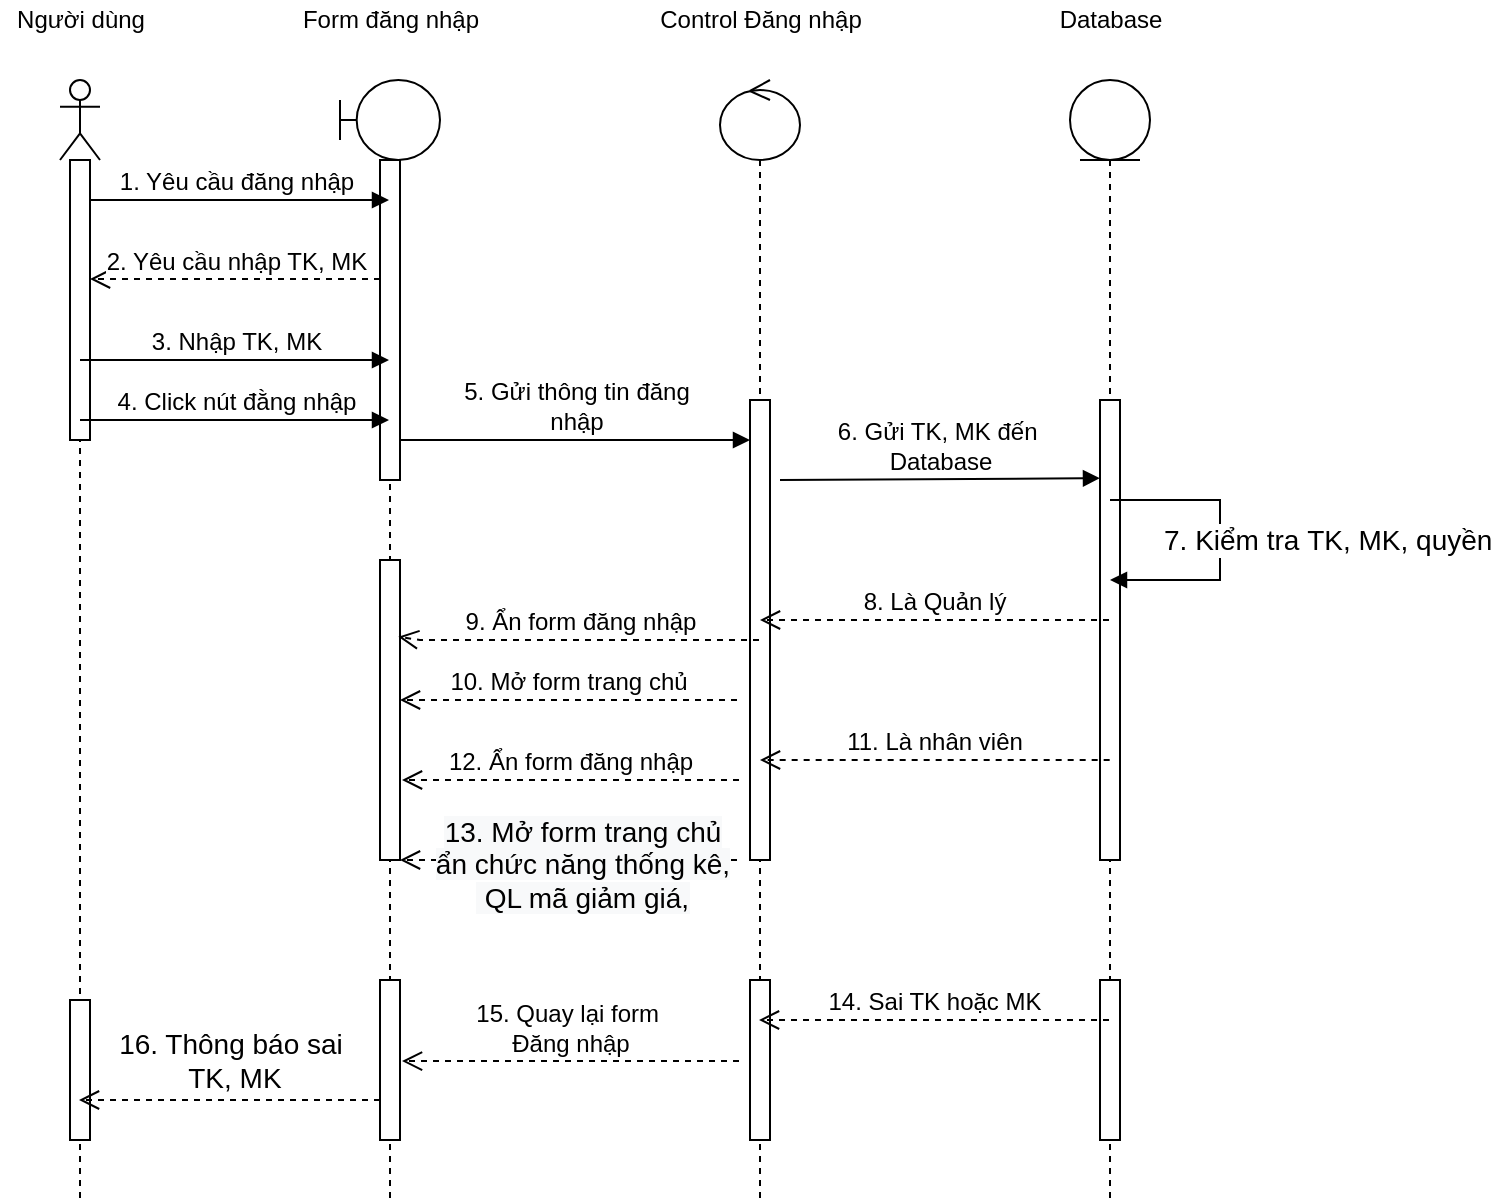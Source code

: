 <mxfile version="13.9.9" type="device" pages="9"><diagram id="vrRZNpGdWi2sVXkvHfd_" name="Đăng nhập"><mxGraphModel dx="1086" dy="962" grid="1" gridSize="10" guides="1" tooltips="1" connect="1" arrows="1" fold="1" page="1" pageScale="1" pageWidth="850" pageHeight="1100" math="0" shadow="0"><root><mxCell id="0"/><mxCell id="1" parent="0"/><mxCell id="XaP8KDOcrEQl-aGe9_1V-1" value="" style="shape=umlLifeline;participant=umlBoundary;perimeter=lifelinePerimeter;whiteSpace=wrap;html=1;container=1;collapsible=0;recursiveResize=0;verticalAlign=top;spacingTop=36;outlineConnect=0;" parent="1" vertex="1"><mxGeometry x="300" y="200" width="50" height="560" as="geometry"/></mxCell><mxCell id="XaP8KDOcrEQl-aGe9_1V-2" value="" style="html=1;points=[];perimeter=orthogonalPerimeter;fontSize=12;" parent="XaP8KDOcrEQl-aGe9_1V-1" vertex="1"><mxGeometry x="20" y="40" width="10" height="160" as="geometry"/></mxCell><mxCell id="XaP8KDOcrEQl-aGe9_1V-3" value="5. Gửi thông tin đăng &lt;br&gt;nhập" style="html=1;verticalAlign=bottom;endArrow=block;rounded=0;fontSize=12;" parent="XaP8KDOcrEQl-aGe9_1V-1" target="XaP8KDOcrEQl-aGe9_1V-16" edge="1"><mxGeometry width="80" relative="1" as="geometry"><mxPoint x="30" y="180" as="sourcePoint"/><mxPoint x="160" y="180" as="targetPoint"/></mxGeometry></mxCell><mxCell id="XaP8KDOcrEQl-aGe9_1V-4" value="" style="html=1;points=[];perimeter=orthogonalPerimeter;fontSize=12;" parent="XaP8KDOcrEQl-aGe9_1V-1" vertex="1"><mxGeometry x="20" y="450" width="10" height="80" as="geometry"/></mxCell><mxCell id="XaP8KDOcrEQl-aGe9_1V-5" value="" style="html=1;points=[];perimeter=orthogonalPerimeter;fontSize=24;" parent="XaP8KDOcrEQl-aGe9_1V-1" vertex="1"><mxGeometry x="20" y="240" width="10" height="150" as="geometry"/></mxCell><mxCell id="XaP8KDOcrEQl-aGe9_1V-7" value="Form đăng nhập" style="text;html=1;align=center;verticalAlign=middle;resizable=0;points=[];autosize=1;strokeColor=none;fillColor=none;" parent="1" vertex="1"><mxGeometry x="275" y="160" width="100" height="20" as="geometry"/></mxCell><mxCell id="XaP8KDOcrEQl-aGe9_1V-8" value="" style="shape=umlLifeline;participant=umlActor;perimeter=lifelinePerimeter;whiteSpace=wrap;html=1;container=1;collapsible=0;recursiveResize=0;verticalAlign=top;spacingTop=36;outlineConnect=0;" parent="1" vertex="1"><mxGeometry x="160" y="200" width="20" height="560" as="geometry"/></mxCell><mxCell id="XaP8KDOcrEQl-aGe9_1V-9" value="&lt;font style=&quot;font-size: 12px;&quot;&gt;1. Yêu cầu đăng nhập&lt;/font&gt;" style="html=1;verticalAlign=bottom;endArrow=block;rounded=0;" parent="XaP8KDOcrEQl-aGe9_1V-8" target="XaP8KDOcrEQl-aGe9_1V-1" edge="1"><mxGeometry width="80" relative="1" as="geometry"><mxPoint x="10" y="60" as="sourcePoint"/><mxPoint x="90" y="60" as="targetPoint"/></mxGeometry></mxCell><mxCell id="XaP8KDOcrEQl-aGe9_1V-10" value="" style="html=1;points=[];perimeter=orthogonalPerimeter;" parent="XaP8KDOcrEQl-aGe9_1V-8" vertex="1"><mxGeometry x="5" y="40" width="10" height="140" as="geometry"/></mxCell><mxCell id="XaP8KDOcrEQl-aGe9_1V-11" value="2. Yêu cầu nhập TK, MK" style="html=1;verticalAlign=bottom;endArrow=open;dashed=1;endSize=8;rounded=0;fontSize=12;" parent="XaP8KDOcrEQl-aGe9_1V-8" source="XaP8KDOcrEQl-aGe9_1V-2" edge="1"><mxGeometry relative="1" as="geometry"><mxPoint x="155" y="99.5" as="sourcePoint"/><mxPoint x="15" y="99.5" as="targetPoint"/></mxGeometry></mxCell><mxCell id="XaP8KDOcrEQl-aGe9_1V-12" value="3. Nhập TK, MK" style="html=1;verticalAlign=bottom;endArrow=block;rounded=0;fontSize=12;" parent="XaP8KDOcrEQl-aGe9_1V-8" target="XaP8KDOcrEQl-aGe9_1V-1" edge="1"><mxGeometry width="80" relative="1" as="geometry"><mxPoint x="10" y="140" as="sourcePoint"/><mxPoint x="90" y="140" as="targetPoint"/></mxGeometry></mxCell><mxCell id="XaP8KDOcrEQl-aGe9_1V-13" value="" style="html=1;points=[];perimeter=orthogonalPerimeter;fontSize=12;" parent="XaP8KDOcrEQl-aGe9_1V-8" vertex="1"><mxGeometry x="5" y="460" width="10" height="70" as="geometry"/></mxCell><mxCell id="XaP8KDOcrEQl-aGe9_1V-14" value="Người dùng" style="text;html=1;align=center;verticalAlign=middle;resizable=0;points=[];autosize=1;strokeColor=none;fillColor=none;" parent="1" vertex="1"><mxGeometry x="130" y="160" width="80" height="20" as="geometry"/></mxCell><mxCell id="XaP8KDOcrEQl-aGe9_1V-15" value="" style="shape=umlLifeline;participant=umlControl;perimeter=lifelinePerimeter;whiteSpace=wrap;html=1;container=1;collapsible=0;recursiveResize=0;verticalAlign=top;spacingTop=36;outlineConnect=0;fontSize=12;" parent="1" vertex="1"><mxGeometry x="490" y="200" width="40" height="560" as="geometry"/></mxCell><mxCell id="XaP8KDOcrEQl-aGe9_1V-16" value="" style="html=1;points=[];perimeter=orthogonalPerimeter;fontSize=12;" parent="XaP8KDOcrEQl-aGe9_1V-15" vertex="1"><mxGeometry x="15" y="160" width="10" height="230" as="geometry"/></mxCell><mxCell id="XaP8KDOcrEQl-aGe9_1V-17" value="" style="html=1;points=[];perimeter=orthogonalPerimeter;fontSize=24;" parent="XaP8KDOcrEQl-aGe9_1V-15" vertex="1"><mxGeometry x="15" y="450" width="10" height="80" as="geometry"/></mxCell><mxCell id="XaP8KDOcrEQl-aGe9_1V-18" value="Control Đăng nhập" style="text;html=1;align=center;verticalAlign=middle;resizable=0;points=[];autosize=1;strokeColor=none;fillColor=none;fontSize=12;" parent="1" vertex="1"><mxGeometry x="450" y="160" width="120" height="20" as="geometry"/></mxCell><mxCell id="XaP8KDOcrEQl-aGe9_1V-19" value="" style="shape=umlLifeline;participant=umlEntity;perimeter=lifelinePerimeter;whiteSpace=wrap;html=1;container=1;collapsible=0;recursiveResize=0;verticalAlign=top;spacingTop=36;outlineConnect=0;fontSize=12;" parent="1" vertex="1"><mxGeometry x="665" y="200" width="40" height="560" as="geometry"/></mxCell><mxCell id="XaP8KDOcrEQl-aGe9_1V-20" value="" style="html=1;points=[];perimeter=orthogonalPerimeter;fontSize=12;" parent="XaP8KDOcrEQl-aGe9_1V-19" vertex="1"><mxGeometry x="15" y="160" width="10" height="230" as="geometry"/></mxCell><mxCell id="XaP8KDOcrEQl-aGe9_1V-21" value="" style="html=1;points=[];perimeter=orthogonalPerimeter;fontSize=12;" parent="XaP8KDOcrEQl-aGe9_1V-19" vertex="1"><mxGeometry x="15" y="450" width="10" height="80" as="geometry"/></mxCell><mxCell id="XaP8KDOcrEQl-aGe9_1V-22" value="Database" style="text;html=1;align=center;verticalAlign=middle;resizable=0;points=[];autosize=1;strokeColor=none;fillColor=none;fontSize=12;" parent="1" vertex="1"><mxGeometry x="650" y="160" width="70" height="20" as="geometry"/></mxCell><mxCell id="XaP8KDOcrEQl-aGe9_1V-23" value="8. Là Quản lý" style="html=1;verticalAlign=bottom;endArrow=open;dashed=1;endSize=8;rounded=0;fontSize=12;" parent="1" source="XaP8KDOcrEQl-aGe9_1V-19" target="XaP8KDOcrEQl-aGe9_1V-15" edge="1"><mxGeometry relative="1" as="geometry"><mxPoint x="650" y="450" as="sourcePoint"/><mxPoint x="570" y="450" as="targetPoint"/><Array as="points"><mxPoint x="540" y="470"/></Array></mxGeometry></mxCell><mxCell id="XaP8KDOcrEQl-aGe9_1V-24" value="14. Sai TK hoặc MK" style="html=1;verticalAlign=bottom;endArrow=open;dashed=1;endSize=8;rounded=0;fontSize=12;" parent="1" edge="1"><mxGeometry relative="1" as="geometry"><mxPoint x="684.5" y="670" as="sourcePoint"/><mxPoint x="509.5" y="670" as="targetPoint"/><Array as="points"><mxPoint x="530" y="670"/></Array></mxGeometry></mxCell><mxCell id="XaP8KDOcrEQl-aGe9_1V-25" value="15. Quay lại form&amp;nbsp;&lt;br&gt;Đăng nhập" style="html=1;verticalAlign=bottom;endArrow=open;dashed=1;endSize=8;rounded=0;fontSize=12;entryX=1.1;entryY=0.507;entryDx=0;entryDy=0;entryPerimeter=0;" parent="1" target="XaP8KDOcrEQl-aGe9_1V-4" edge="1"><mxGeometry relative="1" as="geometry"><mxPoint x="499.5" y="690.56" as="sourcePoint"/><mxPoint x="380" y="640" as="targetPoint"/></mxGeometry></mxCell><mxCell id="XaP8KDOcrEQl-aGe9_1V-29" value="9. Ẩn form đăng nhập" style="html=1;verticalAlign=bottom;endArrow=open;dashed=1;endSize=8;rounded=0;fontSize=12;entryX=0.917;entryY=0.256;entryDx=0;entryDy=0;entryPerimeter=0;" parent="1" source="XaP8KDOcrEQl-aGe9_1V-15" target="XaP8KDOcrEQl-aGe9_1V-5" edge="1"><mxGeometry relative="1" as="geometry"><mxPoint x="460" y="460" as="sourcePoint"/><mxPoint x="330" y="477" as="targetPoint"/><Array as="points"><mxPoint x="340" y="480"/></Array></mxGeometry></mxCell><mxCell id="XaP8KDOcrEQl-aGe9_1V-30" value="7. Kiểm tra&amp;nbsp;TK, MK, quyền" style="edgeStyle=orthogonalEdgeStyle;html=1;align=left;spacingLeft=2;endArrow=block;rounded=0;fontSize=14;" parent="1" source="XaP8KDOcrEQl-aGe9_1V-19" target="XaP8KDOcrEQl-aGe9_1V-19" edge="1"><mxGeometry x="0.697" y="-20" relative="1" as="geometry"><mxPoint x="710" y="350" as="sourcePoint"/><Array as="points"><mxPoint x="740" y="410"/><mxPoint x="740" y="450"/></Array><mxPoint x="715" y="370" as="targetPoint"/><mxPoint as="offset"/></mxGeometry></mxCell><mxCell id="XaP8KDOcrEQl-aGe9_1V-31" value="6. Gửi TK, MK đến&amp;nbsp;&lt;br&gt;Database" style="html=1;verticalAlign=bottom;endArrow=block;rounded=0;fontSize=12;entryX=0;entryY=0.17;entryDx=0;entryDy=0;entryPerimeter=0;" parent="1" target="XaP8KDOcrEQl-aGe9_1V-20" edge="1"><mxGeometry width="80" relative="1" as="geometry"><mxPoint x="520" y="400" as="sourcePoint"/><mxPoint x="600" y="410" as="targetPoint"/></mxGeometry></mxCell><mxCell id="XaP8KDOcrEQl-aGe9_1V-32" value="16. Thông báo sai&lt;br&gt;&amp;nbsp;TK, MK" style="html=1;verticalAlign=bottom;endArrow=open;dashed=1;endSize=8;rounded=0;fontSize=14;" parent="1" edge="1"><mxGeometry relative="1" as="geometry"><mxPoint x="320" y="710" as="sourcePoint"/><mxPoint x="169.5" y="710" as="targetPoint"/></mxGeometry></mxCell><mxCell id="XaP8KDOcrEQl-aGe9_1V-33" value="4. Click nút đằng nhập" style="html=1;verticalAlign=bottom;endArrow=block;rounded=0;fontSize=12;" parent="1" edge="1"><mxGeometry width="80" relative="1" as="geometry"><mxPoint x="170" y="370" as="sourcePoint"/><mxPoint x="324.5" y="370" as="targetPoint"/></mxGeometry></mxCell><mxCell id="zFOdGF8Az0tkWHIuyAWY-2" value="10. Mở form trang chủ" style="html=1;verticalAlign=bottom;endArrow=open;dashed=1;endSize=8;rounded=0;fontSize=12;entryX=1.1;entryY=0.358;entryDx=0;entryDy=0;entryPerimeter=0;" parent="1" edge="1"><mxGeometry relative="1" as="geometry"><mxPoint x="498.5" y="510" as="sourcePoint"/><mxPoint x="330" y="510" as="targetPoint"/></mxGeometry></mxCell><mxCell id="wVeqBO3SSUkQwKA66olm-1" value="12. Ẩn form đăng nhập" style="html=1;verticalAlign=bottom;endArrow=open;dashed=1;endSize=8;rounded=0;fontSize=12;entryX=1.1;entryY=0.358;entryDx=0;entryDy=0;entryPerimeter=0;" parent="1" edge="1"><mxGeometry relative="1" as="geometry"><mxPoint x="499.5" y="550" as="sourcePoint"/><mxPoint x="331" y="550" as="targetPoint"/></mxGeometry></mxCell><mxCell id="wVeqBO3SSUkQwKA66olm-2" value="&lt;span style=&quot;font-size: 14px ; background-color: rgb(248 , 249 , 250)&quot;&gt;13. Mở form trang chủ &lt;br&gt;ẩn chức năng thống kê,&lt;br&gt;&amp;nbsp;QL mã giảm giá, &lt;br&gt;&lt;/span&gt;" style="html=1;verticalAlign=bottom;endArrow=open;dashed=1;endSize=8;rounded=0;fontSize=12;entryX=1.1;entryY=0.358;entryDx=0;entryDy=0;entryPerimeter=0;" parent="1" edge="1"><mxGeometry x="-0.068" y="30" relative="1" as="geometry"><mxPoint x="498.5" y="590" as="sourcePoint"/><mxPoint x="330" y="590" as="targetPoint"/><mxPoint x="1" as="offset"/></mxGeometry></mxCell><mxCell id="wVeqBO3SSUkQwKA66olm-3" value="11. Là nhân viên" style="html=1;verticalAlign=bottom;endArrow=open;dashed=1;endSize=8;rounded=0;fontSize=12;" parent="1" edge="1"><mxGeometry relative="1" as="geometry"><mxPoint x="684.83" y="540" as="sourcePoint"/><mxPoint x="509.997" y="540" as="targetPoint"/><Array as="points"><mxPoint x="540.33" y="540"/></Array></mxGeometry></mxCell></root></mxGraphModel></diagram><diagram id="I42W5fM4ozueLOlPIH9R" name="Đăng xuất"><mxGraphModel dx="1086" dy="966" grid="1" gridSize="10" guides="1" tooltips="1" connect="1" arrows="1" fold="1" page="1" pageScale="1" pageWidth="850" pageHeight="1100" math="0" shadow="0"><root><mxCell id="5q9WD1ecWOeFA7q4qta0-0"/><mxCell id="5q9WD1ecWOeFA7q4qta0-1" parent="5q9WD1ecWOeFA7q4qta0-0"/><mxCell id="pWmQujojKjFGxKgVnS2C-0" value="" style="shape=umlLifeline;participant=umlBoundary;perimeter=lifelinePerimeter;whiteSpace=wrap;html=1;container=1;collapsible=0;recursiveResize=0;verticalAlign=top;spacingTop=36;outlineConnect=0;" vertex="1" parent="5q9WD1ecWOeFA7q4qta0-1"><mxGeometry x="350" y="180" width="50" height="260" as="geometry"/></mxCell><mxCell id="pWmQujojKjFGxKgVnS2C-1" value="" style="html=1;points=[];perimeter=orthogonalPerimeter;fontSize=12;" vertex="1" parent="pWmQujojKjFGxKgVnS2C-0"><mxGeometry x="20" y="40" width="10" height="210" as="geometry"/></mxCell><mxCell id="pWmQujojKjFGxKgVnS2C-2" value="4. Quay về form&amp;nbsp;&lt;br&gt;đăng nhập" style="html=1;verticalAlign=bottom;endArrow=block;rounded=0;fontSize=14;" edge="1" parent="pWmQujojKjFGxKgVnS2C-0" target="pWmQujojKjFGxKgVnS2C-8"><mxGeometry width="80" relative="1" as="geometry"><mxPoint x="30" y="150" as="sourcePoint"/><mxPoint x="110" y="150" as="targetPoint"/></mxGeometry></mxCell><mxCell id="pWmQujojKjFGxKgVnS2C-3" value="Form trang chủ" style="text;html=1;align=center;verticalAlign=middle;resizable=0;points=[];autosize=1;strokeColor=none;fillColor=none;" vertex="1" parent="5q9WD1ecWOeFA7q4qta0-1"><mxGeometry x="325" y="140" width="100" height="20" as="geometry"/></mxCell><mxCell id="pWmQujojKjFGxKgVnS2C-4" value="" style="shape=umlLifeline;participant=umlActor;perimeter=lifelinePerimeter;whiteSpace=wrap;html=1;container=1;collapsible=0;recursiveResize=0;verticalAlign=top;spacingTop=36;outlineConnect=0;" vertex="1" parent="5q9WD1ecWOeFA7q4qta0-1"><mxGeometry x="210" y="180" width="20" height="260" as="geometry"/></mxCell><mxCell id="pWmQujojKjFGxKgVnS2C-5" value="&lt;font style=&quot;font-size: 12px;&quot;&gt;1. Yêu cầu đăng xuất&lt;/font&gt;" style="html=1;verticalAlign=bottom;endArrow=block;rounded=0;" edge="1" parent="pWmQujojKjFGxKgVnS2C-4" target="pWmQujojKjFGxKgVnS2C-0"><mxGeometry width="80" relative="1" as="geometry"><mxPoint x="10" y="60" as="sourcePoint"/><mxPoint x="90" y="60" as="targetPoint"/></mxGeometry></mxCell><mxCell id="pWmQujojKjFGxKgVnS2C-6" value="" style="html=1;points=[];perimeter=orthogonalPerimeter;" vertex="1" parent="pWmQujojKjFGxKgVnS2C-4"><mxGeometry x="5" y="40" width="10" height="180" as="geometry"/></mxCell><mxCell id="pWmQujojKjFGxKgVnS2C-7" value="Người dùng" style="text;html=1;align=center;verticalAlign=middle;resizable=0;points=[];autosize=1;strokeColor=none;fillColor=none;" vertex="1" parent="5q9WD1ecWOeFA7q4qta0-1"><mxGeometry x="180" y="140" width="80" height="20" as="geometry"/></mxCell><mxCell id="pWmQujojKjFGxKgVnS2C-8" value="" style="shape=umlLifeline;participant=umlBoundary;perimeter=lifelinePerimeter;whiteSpace=wrap;html=1;container=1;collapsible=0;recursiveResize=0;verticalAlign=top;spacingTop=36;outlineConnect=0;fontSize=24;" vertex="1" parent="5q9WD1ecWOeFA7q4qta0-1"><mxGeometry x="530" y="180" width="50" height="260" as="geometry"/></mxCell><mxCell id="pWmQujojKjFGxKgVnS2C-9" value="" style="html=1;points=[];perimeter=orthogonalPerimeter;fontSize=24;" vertex="1" parent="pWmQujojKjFGxKgVnS2C-8"><mxGeometry x="20" y="40" width="10" height="160" as="geometry"/></mxCell><mxCell id="pWmQujojKjFGxKgVnS2C-10" value="&lt;span style=&quot;font-size: 12px;&quot;&gt;Form đăng nhập&lt;/span&gt;" style="text;html=1;align=center;verticalAlign=middle;resizable=0;points=[];autosize=1;strokeColor=none;fillColor=none;fontSize=24;" vertex="1" parent="5q9WD1ecWOeFA7q4qta0-1"><mxGeometry x="515" y="130" width="100" height="40" as="geometry"/></mxCell><mxCell id="pWmQujojKjFGxKgVnS2C-11" value="2. Xác nhận lại" style="html=1;verticalAlign=bottom;endArrow=open;dashed=1;endSize=8;rounded=0;fontSize=14;" edge="1" parent="5q9WD1ecWOeFA7q4qta0-1" target="pWmQujojKjFGxKgVnS2C-4"><mxGeometry relative="1" as="geometry"><mxPoint x="370" y="280" as="sourcePoint"/><mxPoint x="290" y="280" as="targetPoint"/></mxGeometry></mxCell><mxCell id="pWmQujojKjFGxKgVnS2C-12" value="3. Có" style="html=1;verticalAlign=bottom;endArrow=block;rounded=0;fontSize=14;" edge="1" parent="5q9WD1ecWOeFA7q4qta0-1" target="pWmQujojKjFGxKgVnS2C-0"><mxGeometry width="80" relative="1" as="geometry"><mxPoint x="230" y="310" as="sourcePoint"/><mxPoint x="310" y="310" as="targetPoint"/></mxGeometry></mxCell><mxCell id="pWmQujojKjFGxKgVnS2C-13" value="5. Không" style="html=1;verticalAlign=bottom;endArrow=block;rounded=0;fontSize=14;" edge="1" parent="5q9WD1ecWOeFA7q4qta0-1" target="pWmQujojKjFGxKgVnS2C-0"><mxGeometry width="80" relative="1" as="geometry"><mxPoint x="230" y="360" as="sourcePoint"/><mxPoint x="310" y="360" as="targetPoint"/></mxGeometry></mxCell><mxCell id="pWmQujojKjFGxKgVnS2C-14" value="Ở lại form trang chủ" style="edgeStyle=orthogonalEdgeStyle;html=1;align=left;spacingLeft=2;endArrow=block;rounded=0;fontSize=14;" edge="1" parent="5q9WD1ecWOeFA7q4qta0-1"><mxGeometry x="0.852" y="-20" relative="1" as="geometry"><mxPoint x="385" y="380" as="sourcePoint"/><Array as="points"><mxPoint x="466" y="380"/><mxPoint x="466" y="420"/></Array><mxPoint x="385" y="420" as="targetPoint"/><mxPoint as="offset"/></mxGeometry></mxCell></root></mxGraphModel></diagram><diagram id="FF5xnVF8GMdUBRimYojT" name="Quản lý linh kiện"><mxGraphModel dx="905" dy="805" grid="1" gridSize="10" guides="1" tooltips="1" connect="1" arrows="1" fold="1" page="1" pageScale="1" pageWidth="850" pageHeight="1100" math="0" shadow="0"><root><mxCell id="1fzh-mXHHDBrp9ztbgZZ-0"/><mxCell id="1fzh-mXHHDBrp9ztbgZZ-1" parent="1fzh-mXHHDBrp9ztbgZZ-0"/><mxCell id="1fzh-mXHHDBrp9ztbgZZ-7" value="" style="shape=umlLifeline;participant=umlActor;perimeter=lifelinePerimeter;whiteSpace=wrap;html=1;container=1;collapsible=0;recursiveResize=0;verticalAlign=top;spacingTop=36;outlineConnect=0;" vertex="1" parent="1fzh-mXHHDBrp9ztbgZZ-1"><mxGeometry x="80" y="180" width="20" height="500" as="geometry"/></mxCell><mxCell id="1fzh-mXHHDBrp9ztbgZZ-9" value="" style="html=1;points=[];perimeter=orthogonalPerimeter;" vertex="1" parent="1fzh-mXHHDBrp9ztbgZZ-7"><mxGeometry x="5" y="40" width="10" height="220" as="geometry"/></mxCell><mxCell id="1fzh-mXHHDBrp9ztbgZZ-10" value="" style="html=1;points=[];perimeter=orthogonalPerimeter;fontSize=12;" vertex="1" parent="1fzh-mXHHDBrp9ztbgZZ-7"><mxGeometry x="5" y="460" width="10" height="40" as="geometry"/></mxCell><mxCell id="1fzh-mXHHDBrp9ztbgZZ-11" value="Người dùng" style="text;html=1;align=center;verticalAlign=middle;resizable=0;points=[];autosize=1;strokeColor=none;fillColor=none;" vertex="1" parent="1fzh-mXHHDBrp9ztbgZZ-1"><mxGeometry x="50" y="140" width="80" height="20" as="geometry"/></mxCell><mxCell id="1fzh-mXHHDBrp9ztbgZZ-12" value="Form Quản lý linh kiện" style="text;html=1;align=center;verticalAlign=middle;resizable=0;points=[];autosize=1;strokeColor=none;fillColor=none;fontSize=12;" vertex="1" parent="1fzh-mXHHDBrp9ztbgZZ-1"><mxGeometry x="210" y="140" width="140" height="20" as="geometry"/></mxCell><mxCell id="1fzh-mXHHDBrp9ztbgZZ-14" value="" style="shape=umlLifeline;participant=umlBoundary;perimeter=lifelinePerimeter;whiteSpace=wrap;html=1;container=1;collapsible=0;recursiveResize=0;verticalAlign=top;spacingTop=36;outlineConnect=0;fontSize=24;" vertex="1" parent="1fzh-mXHHDBrp9ztbgZZ-1"><mxGeometry x="255" y="180" width="50" height="500" as="geometry"/></mxCell><mxCell id="1fzh-mXHHDBrp9ztbgZZ-15" value="" style="html=1;points=[];perimeter=orthogonalPerimeter;fontSize=24;" vertex="1" parent="1fzh-mXHHDBrp9ztbgZZ-14"><mxGeometry x="20" y="40" width="10" height="220" as="geometry"/></mxCell><mxCell id="Jg81IcGPofal7fRNOeb_-1" value="" style="html=1;points=[];perimeter=orthogonalPerimeter;fontSize=12;" vertex="1" parent="1fzh-mXHHDBrp9ztbgZZ-14"><mxGeometry x="20" y="280" width="10" height="40" as="geometry"/></mxCell><mxCell id="1fzh-mXHHDBrp9ztbgZZ-16" value="" style="shape=umlLifeline;participant=umlEntity;perimeter=lifelinePerimeter;whiteSpace=wrap;html=1;container=1;collapsible=0;recursiveResize=0;verticalAlign=top;spacingTop=36;outlineConnect=0;fontSize=14;" vertex="1" parent="1fzh-mXHHDBrp9ztbgZZ-1"><mxGeometry x="570" y="180" width="40" height="500" as="geometry"/></mxCell><mxCell id="1fzh-mXHHDBrp9ztbgZZ-17" value="" style="html=1;points=[];perimeter=orthogonalPerimeter;fontSize=14;" vertex="1" parent="1fzh-mXHHDBrp9ztbgZZ-16"><mxGeometry x="15" y="260" width="10" height="160" as="geometry"/></mxCell><mxCell id="1fzh-mXHHDBrp9ztbgZZ-21" value="Database" style="text;html=1;align=center;verticalAlign=middle;resizable=0;points=[];autosize=1;strokeColor=none;fillColor=none;fontSize=12;" vertex="1" parent="1fzh-mXHHDBrp9ztbgZZ-1"><mxGeometry x="550" y="140" width="70" height="20" as="geometry"/></mxCell><mxCell id="rb93ylOeLTqxYeIu6Cq5-0" value="Control&amp;nbsp; QL Linh kiện" style="text;html=1;align=center;verticalAlign=middle;resizable=0;points=[];autosize=1;strokeColor=none;fillColor=none;fontSize=12;" vertex="1" parent="1fzh-mXHHDBrp9ztbgZZ-1"><mxGeometry x="375" y="140" width="130" height="20" as="geometry"/></mxCell><mxCell id="rb93ylOeLTqxYeIu6Cq5-1" value="" style="shape=umlLifeline;participant=umlControl;perimeter=lifelinePerimeter;whiteSpace=wrap;html=1;container=1;collapsible=0;recursiveResize=0;verticalAlign=top;spacingTop=36;outlineConnect=0;fontSize=14;" vertex="1" parent="1fzh-mXHHDBrp9ztbgZZ-1"><mxGeometry x="420" y="170" width="40" height="510" as="geometry"/></mxCell><mxCell id="rb93ylOeLTqxYeIu6Cq5-2" value="" style="html=1;points=[];perimeter=orthogonalPerimeter;fontSize=14;" vertex="1" parent="rb93ylOeLTqxYeIu6Cq5-1"><mxGeometry x="15" y="270" width="10" height="70" as="geometry"/></mxCell><mxCell id="WKIKS88qJtlRP3WCxEY6-1" value="" style="html=1;points=[];perimeter=orthogonalPerimeter;fontSize=12;" vertex="1" parent="rb93ylOeLTqxYeIu6Cq5-1"><mxGeometry x="15" y="380" width="10" height="90" as="geometry"/></mxCell><mxCell id="OUUFkPLf9tGIrKl4DgkP-0" value="&lt;font style=&quot;font-size: 12px&quot;&gt;1. Yêu cầu mở form&lt;br&gt;QL linh kiện&lt;br&gt;&lt;/font&gt;" style="html=1;verticalAlign=bottom;endArrow=block;rounded=0;entryX=-0.1;entryY=0.15;entryDx=0;entryDy=0;entryPerimeter=0;" edge="1" parent="1fzh-mXHHDBrp9ztbgZZ-1" source="1fzh-mXHHDBrp9ztbgZZ-9" target="1fzh-mXHHDBrp9ztbgZZ-15"><mxGeometry width="80" relative="1" as="geometry"><mxPoint x="220" y="240" as="sourcePoint"/><mxPoint x="230" y="240" as="targetPoint"/></mxGeometry></mxCell><mxCell id="9DJNOcVtZHe3FPU93c1b-0" value="2. Yêu cầu nhập thông tin" style="html=1;verticalAlign=bottom;endArrow=open;dashed=1;endSize=8;rounded=0;fontSize=12;" edge="1" parent="1fzh-mXHHDBrp9ztbgZZ-1" source="1fzh-mXHHDBrp9ztbgZZ-14" target="1fzh-mXHHDBrp9ztbgZZ-9"><mxGeometry relative="1" as="geometry"><mxPoint x="240" y="300" as="sourcePoint"/><mxPoint x="175" y="299.5" as="targetPoint"/><Array as="points"><mxPoint x="240" y="290"/></Array></mxGeometry></mxCell><mxCell id="9DJNOcVtZHe3FPU93c1b-1" value="&lt;font style=&quot;font-size: 12px&quot;&gt;5. Chọn chức năng sửa, xóa, &lt;br&gt;tìm kiếm linh kiện&lt;br&gt;&lt;/font&gt;" style="html=1;verticalAlign=bottom;endArrow=block;rounded=0;entryX=-0.1;entryY=0.15;entryDx=0;entryDy=0;entryPerimeter=0;" edge="1" parent="1fzh-mXHHDBrp9ztbgZZ-1"><mxGeometry width="80" relative="1" as="geometry"><mxPoint x="100" y="430" as="sourcePoint"/><mxPoint x="279" y="430" as="targetPoint"/></mxGeometry></mxCell><mxCell id="9DJNOcVtZHe3FPU93c1b-2" value="&lt;font style=&quot;font-size: 12px&quot;&gt;3. Nhập thông tin&lt;br&gt;&lt;/font&gt;" style="html=1;verticalAlign=bottom;endArrow=block;rounded=0;entryX=-0.1;entryY=0.15;entryDx=0;entryDy=0;entryPerimeter=0;" edge="1" parent="1fzh-mXHHDBrp9ztbgZZ-1"><mxGeometry width="80" relative="1" as="geometry"><mxPoint x="100" y="340" as="sourcePoint"/><mxPoint x="279" y="340" as="targetPoint"/></mxGeometry></mxCell><mxCell id="9DJNOcVtZHe3FPU93c1b-3" value="4. Yêu cầu chọn chức năng" style="html=1;verticalAlign=bottom;endArrow=open;dashed=1;endSize=8;rounded=0;fontSize=12;" edge="1" parent="1fzh-mXHHDBrp9ztbgZZ-1"><mxGeometry relative="1" as="geometry"><mxPoint x="284.5" y="384.5" as="sourcePoint"/><mxPoint x="100" y="384.5" as="targetPoint"/><Array as="points"><mxPoint x="245" y="384.5"/></Array></mxGeometry></mxCell><mxCell id="Jg81IcGPofal7fRNOeb_-2" value="&lt;font style=&quot;font-size: 12px&quot;&gt;6. Gửi thông tin đến &lt;br&gt;Control QL linh kiện&lt;br&gt;&lt;/font&gt;" style="html=1;verticalAlign=bottom;endArrow=block;rounded=0;" edge="1" parent="1fzh-mXHHDBrp9ztbgZZ-1" target="rb93ylOeLTqxYeIu6Cq5-1"><mxGeometry width="80" relative="1" as="geometry"><mxPoint x="290" y="470" as="sourcePoint"/><mxPoint x="425" y="490" as="targetPoint"/><Array as="points"><mxPoint x="340" y="470"/></Array></mxGeometry></mxCell><mxCell id="Jg81IcGPofal7fRNOeb_-3" value="&lt;font style=&quot;font-size: 12px&quot;&gt;7. Gửi dữ liệu đến&amp;nbsp;&lt;br&gt;Database&lt;br&gt;&lt;/font&gt;" style="html=1;verticalAlign=bottom;endArrow=block;rounded=0;" edge="1" parent="1fzh-mXHHDBrp9ztbgZZ-1" target="1fzh-mXHHDBrp9ztbgZZ-16"><mxGeometry width="80" relative="1" as="geometry"><mxPoint x="450" y="490" as="sourcePoint"/><mxPoint x="449.5" y="480" as="targetPoint"/><Array as="points"><mxPoint x="450" y="490"/></Array></mxGeometry></mxCell><mxCell id="WKIKS88qJtlRP3WCxEY6-0" value="8. Cập nhật CSDL" style="edgeStyle=orthogonalEdgeStyle;html=1;align=left;spacingLeft=2;endArrow=block;rounded=0;fontSize=14;" edge="1" parent="1fzh-mXHHDBrp9ztbgZZ-1"><mxGeometry x="-0.604" y="-20" relative="1" as="geometry"><mxPoint x="590" y="510" as="sourcePoint"/><Array as="points"><mxPoint x="671" y="510"/><mxPoint x="671" y="550"/></Array><mxPoint x="590" y="550" as="targetPoint"/><mxPoint as="offset"/></mxGeometry></mxCell><mxCell id="WKIKS88qJtlRP3WCxEY6-2" value="9. Trả lại dữ liệu &lt;br&gt;được cập nhật hoặc lấy" style="html=1;verticalAlign=bottom;endArrow=open;dashed=1;endSize=8;rounded=0;fontSize=12;" edge="1" parent="1fzh-mXHHDBrp9ztbgZZ-1" source="1fzh-mXHHDBrp9ztbgZZ-16" target="rb93ylOeLTqxYeIu6Cq5-1"><mxGeometry relative="1" as="geometry"><mxPoint x="294.5" y="394.5" as="sourcePoint"/><mxPoint x="470" y="570" as="targetPoint"/><Array as="points"><mxPoint x="460" y="590"/></Array></mxGeometry></mxCell><mxCell id="WKIKS88qJtlRP3WCxEY6-3" value="" style="html=1;points=[];perimeter=orthogonalPerimeter;fontSize=12;" vertex="1" parent="1fzh-mXHHDBrp9ztbgZZ-1"><mxGeometry x="275" y="600" width="10" height="80" as="geometry"/></mxCell><mxCell id="WKIKS88qJtlRP3WCxEY6-4" value="10. Hiển thị thông tin&lt;br&gt;&amp;nbsp;lên form" style="html=1;verticalAlign=bottom;endArrow=open;dashed=1;endSize=8;rounded=0;fontSize=12;" edge="1" parent="1fzh-mXHHDBrp9ztbgZZ-1" source="rb93ylOeLTqxYeIu6Cq5-1" target="1fzh-mXHHDBrp9ztbgZZ-14"><mxGeometry relative="1" as="geometry"><mxPoint x="430" y="600" as="sourcePoint"/><mxPoint x="449.667" y="600" as="targetPoint"/><Array as="points"><mxPoint x="300" y="620"/></Array></mxGeometry></mxCell><mxCell id="WKIKS88qJtlRP3WCxEY6-5" value="11. Thông báo thành công" style="html=1;verticalAlign=bottom;endArrow=open;dashed=1;endSize=8;rounded=0;fontSize=12;" edge="1" parent="1fzh-mXHHDBrp9ztbgZZ-1" source="1fzh-mXHHDBrp9ztbgZZ-14" target="1fzh-mXHHDBrp9ztbgZZ-7"><mxGeometry relative="1" as="geometry"><mxPoint x="270" y="630" as="sourcePoint"/><mxPoint x="289.667" y="630" as="targetPoint"/><Array as="points"><mxPoint x="160" y="660"/></Array></mxGeometry></mxCell></root></mxGraphModel></diagram><diagram id="SuLftB93J4bHaiaz55zo" name="Nhập linh kiện"><mxGraphModel dx="1086" dy="962" grid="1" gridSize="10" guides="1" tooltips="1" connect="1" arrows="1" fold="1" page="1" pageScale="1" pageWidth="850" pageHeight="1100" math="0" shadow="0"><root><mxCell id="PG_elvKJxGJtfq75Qz-X-0"/><mxCell id="PG_elvKJxGJtfq75Qz-X-1" parent="PG_elvKJxGJtfq75Qz-X-0"/><mxCell id="InQOiXkM93p_eO4hoh-t-0" value="" style="shape=umlLifeline;participant=umlActor;perimeter=lifelinePerimeter;whiteSpace=wrap;html=1;container=1;collapsible=0;recursiveResize=0;verticalAlign=top;spacingTop=36;outlineConnect=0;" parent="PG_elvKJxGJtfq75Qz-X-1" vertex="1"><mxGeometry x="80" y="180" width="20" height="500" as="geometry"/></mxCell><mxCell id="InQOiXkM93p_eO4hoh-t-1" value="" style="html=1;points=[];perimeter=orthogonalPerimeter;" parent="InQOiXkM93p_eO4hoh-t-0" vertex="1"><mxGeometry x="5" y="40" width="10" height="220" as="geometry"/></mxCell><mxCell id="InQOiXkM93p_eO4hoh-t-2" value="" style="html=1;points=[];perimeter=orthogonalPerimeter;fontSize=12;" parent="InQOiXkM93p_eO4hoh-t-0" vertex="1"><mxGeometry x="5" y="460" width="10" height="40" as="geometry"/></mxCell><mxCell id="InQOiXkM93p_eO4hoh-t-3" value="Người dùng" style="text;html=1;align=center;verticalAlign=middle;resizable=0;points=[];autosize=1;strokeColor=none;fillColor=none;" parent="PG_elvKJxGJtfq75Qz-X-1" vertex="1"><mxGeometry x="50" y="140" width="80" height="20" as="geometry"/></mxCell><mxCell id="InQOiXkM93p_eO4hoh-t-4" value="Form Nhập linh kiện" style="text;html=1;align=center;verticalAlign=middle;resizable=0;points=[];autosize=1;strokeColor=none;fillColor=none;fontSize=12;" parent="PG_elvKJxGJtfq75Qz-X-1" vertex="1"><mxGeometry x="300" y="150" width="120" height="20" as="geometry"/></mxCell><mxCell id="InQOiXkM93p_eO4hoh-t-5" value="" style="shape=umlLifeline;participant=umlBoundary;perimeter=lifelinePerimeter;whiteSpace=wrap;html=1;container=1;collapsible=0;recursiveResize=0;verticalAlign=top;spacingTop=36;outlineConnect=0;fontSize=24;" parent="PG_elvKJxGJtfq75Qz-X-1" vertex="1"><mxGeometry x="335" y="190" width="50" height="500" as="geometry"/></mxCell><mxCell id="InQOiXkM93p_eO4hoh-t-6" value="" style="html=1;points=[];perimeter=orthogonalPerimeter;fontSize=24;" parent="InQOiXkM93p_eO4hoh-t-5" vertex="1"><mxGeometry x="20" y="40" width="10" height="220" as="geometry"/></mxCell><mxCell id="InQOiXkM93p_eO4hoh-t-7" value="" style="html=1;points=[];perimeter=orthogonalPerimeter;fontSize=12;" parent="InQOiXkM93p_eO4hoh-t-5" vertex="1"><mxGeometry x="20" y="280" width="10" height="40" as="geometry"/></mxCell><mxCell id="InQOiXkM93p_eO4hoh-t-8" value="" style="shape=umlLifeline;participant=umlEntity;perimeter=lifelinePerimeter;whiteSpace=wrap;html=1;container=1;collapsible=0;recursiveResize=0;verticalAlign=top;spacingTop=36;outlineConnect=0;fontSize=14;" parent="PG_elvKJxGJtfq75Qz-X-1" vertex="1"><mxGeometry x="650" y="190" width="40" height="500" as="geometry"/></mxCell><mxCell id="InQOiXkM93p_eO4hoh-t-9" value="" style="html=1;points=[];perimeter=orthogonalPerimeter;fontSize=14;" parent="InQOiXkM93p_eO4hoh-t-8" vertex="1"><mxGeometry x="15" y="260" width="10" height="160" as="geometry"/></mxCell><mxCell id="InQOiXkM93p_eO4hoh-t-10" value="Database" style="text;html=1;align=center;verticalAlign=middle;resizable=0;points=[];autosize=1;strokeColor=none;fillColor=none;fontSize=12;" parent="PG_elvKJxGJtfq75Qz-X-1" vertex="1"><mxGeometry x="630" y="150" width="70" height="20" as="geometry"/></mxCell><mxCell id="InQOiXkM93p_eO4hoh-t-11" value="Control Nhập linh kiện" style="text;html=1;align=center;verticalAlign=middle;resizable=0;points=[];autosize=1;strokeColor=none;fillColor=none;fontSize=12;" parent="PG_elvKJxGJtfq75Qz-X-1" vertex="1"><mxGeometry x="455" y="150" width="130" height="20" as="geometry"/></mxCell><mxCell id="InQOiXkM93p_eO4hoh-t-12" value="" style="shape=umlLifeline;participant=umlControl;perimeter=lifelinePerimeter;whiteSpace=wrap;html=1;container=1;collapsible=0;recursiveResize=0;verticalAlign=top;spacingTop=36;outlineConnect=0;fontSize=14;" parent="PG_elvKJxGJtfq75Qz-X-1" vertex="1"><mxGeometry x="500" y="180" width="40" height="510" as="geometry"/></mxCell><mxCell id="InQOiXkM93p_eO4hoh-t-13" value="" style="html=1;points=[];perimeter=orthogonalPerimeter;fontSize=14;" parent="InQOiXkM93p_eO4hoh-t-12" vertex="1"><mxGeometry x="15" y="270" width="10" height="70" as="geometry"/></mxCell><mxCell id="InQOiXkM93p_eO4hoh-t-14" value="" style="html=1;points=[];perimeter=orthogonalPerimeter;fontSize=12;" parent="InQOiXkM93p_eO4hoh-t-12" vertex="1"><mxGeometry x="15" y="380" width="10" height="90" as="geometry"/></mxCell><mxCell id="InQOiXkM93p_eO4hoh-t-15" value="&lt;font style=&quot;font-size: 12px&quot;&gt;1. Yêu cầu mở form&lt;br&gt;nhập linh kiện&lt;br&gt;&lt;/font&gt;" style="html=1;verticalAlign=bottom;endArrow=block;rounded=0;entryX=-0.1;entryY=0.15;entryDx=0;entryDy=0;entryPerimeter=0;" parent="PG_elvKJxGJtfq75Qz-X-1" source="InQOiXkM93p_eO4hoh-t-1" target="InQOiXkM93p_eO4hoh-t-6" edge="1"><mxGeometry width="80" relative="1" as="geometry"><mxPoint x="220" y="240" as="sourcePoint"/><mxPoint x="230" y="240" as="targetPoint"/></mxGeometry></mxCell><mxCell id="InQOiXkM93p_eO4hoh-t-16" value="2. Yêu cầu nhập thông tin" style="html=1;verticalAlign=bottom;endArrow=open;dashed=1;endSize=8;rounded=0;fontSize=12;" parent="PG_elvKJxGJtfq75Qz-X-1" source="InQOiXkM93p_eO4hoh-t-5" target="InQOiXkM93p_eO4hoh-t-1" edge="1"><mxGeometry relative="1" as="geometry"><mxPoint x="240" y="300" as="sourcePoint"/><mxPoint x="175" y="299.5" as="targetPoint"/><Array as="points"><mxPoint x="240" y="290"/></Array></mxGeometry></mxCell><mxCell id="InQOiXkM93p_eO4hoh-t-17" value="&lt;font style=&quot;font-size: 12px&quot;&gt;5. Chọn chức năng nhập linh kiện hoặc &lt;br&gt;sửa, xóa, tìm kiếm linh kiện đã nhập&lt;br&gt;&lt;/font&gt;" style="html=1;verticalAlign=bottom;endArrow=block;rounded=0;" parent="PG_elvKJxGJtfq75Qz-X-1" target="InQOiXkM93p_eO4hoh-t-5" edge="1"><mxGeometry width="80" relative="1" as="geometry"><mxPoint x="100" y="430" as="sourcePoint"/><mxPoint x="279" y="430" as="targetPoint"/></mxGeometry></mxCell><mxCell id="InQOiXkM93p_eO4hoh-t-18" value="&lt;font style=&quot;font-size: 12px&quot;&gt;3. Nhập thông tin&lt;br&gt;&lt;/font&gt;" style="html=1;verticalAlign=bottom;endArrow=block;rounded=0;" parent="PG_elvKJxGJtfq75Qz-X-1" target="InQOiXkM93p_eO4hoh-t-5" edge="1"><mxGeometry width="80" relative="1" as="geometry"><mxPoint x="100" y="340" as="sourcePoint"/><mxPoint x="279" y="340" as="targetPoint"/></mxGeometry></mxCell><mxCell id="InQOiXkM93p_eO4hoh-t-19" value="4. Yêu cầu chọn chức năng" style="html=1;verticalAlign=bottom;endArrow=open;dashed=1;endSize=8;rounded=0;fontSize=12;" parent="PG_elvKJxGJtfq75Qz-X-1" source="InQOiXkM93p_eO4hoh-t-5" edge="1"><mxGeometry relative="1" as="geometry"><mxPoint x="284.5" y="384.5" as="sourcePoint"/><mxPoint x="100" y="384.5" as="targetPoint"/><Array as="points"><mxPoint x="245" y="384.5"/></Array></mxGeometry></mxCell><mxCell id="InQOiXkM93p_eO4hoh-t-20" value="&lt;font style=&quot;font-size: 12px&quot;&gt;6. Gửi thông tin đến &lt;br&gt;Control Nhập linh kiện&lt;br&gt;&lt;/font&gt;" style="html=1;verticalAlign=bottom;endArrow=block;rounded=0;" parent="PG_elvKJxGJtfq75Qz-X-1" target="InQOiXkM93p_eO4hoh-t-12" edge="1"><mxGeometry width="80" relative="1" as="geometry"><mxPoint x="370" y="480" as="sourcePoint"/><mxPoint x="505" y="500" as="targetPoint"/><Array as="points"><mxPoint x="420" y="480"/></Array></mxGeometry></mxCell><mxCell id="InQOiXkM93p_eO4hoh-t-21" value="&lt;font style=&quot;font-size: 12px&quot;&gt;7. Gửi dữ liệu đến&amp;nbsp;&lt;br&gt;Database&lt;br&gt;&lt;/font&gt;" style="html=1;verticalAlign=bottom;endArrow=block;rounded=0;" parent="PG_elvKJxGJtfq75Qz-X-1" target="InQOiXkM93p_eO4hoh-t-8" edge="1"><mxGeometry width="80" relative="1" as="geometry"><mxPoint x="530" y="500" as="sourcePoint"/><mxPoint x="529.5" y="490" as="targetPoint"/><Array as="points"><mxPoint x="530" y="500"/></Array></mxGeometry></mxCell><mxCell id="InQOiXkM93p_eO4hoh-t-22" value="8. Cập nhật CSDL" style="edgeStyle=orthogonalEdgeStyle;html=1;align=left;spacingLeft=2;endArrow=block;rounded=0;fontSize=14;" parent="PG_elvKJxGJtfq75Qz-X-1" edge="1"><mxGeometry x="-0.604" y="-20" relative="1" as="geometry"><mxPoint x="670" y="520" as="sourcePoint"/><Array as="points"><mxPoint x="751" y="520"/><mxPoint x="751" y="560"/></Array><mxPoint x="670" y="560" as="targetPoint"/><mxPoint as="offset"/></mxGeometry></mxCell><mxCell id="InQOiXkM93p_eO4hoh-t-23" value="9. Trả lại dữ liệu &lt;br&gt;được cập nhật hoặc lấy" style="html=1;verticalAlign=bottom;endArrow=open;dashed=1;endSize=8;rounded=0;fontSize=12;" parent="PG_elvKJxGJtfq75Qz-X-1" source="InQOiXkM93p_eO4hoh-t-8" target="InQOiXkM93p_eO4hoh-t-12" edge="1"><mxGeometry relative="1" as="geometry"><mxPoint x="374.5" y="404.5" as="sourcePoint"/><mxPoint x="550" y="580" as="targetPoint"/><Array as="points"><mxPoint x="540" y="600"/></Array></mxGeometry></mxCell><mxCell id="InQOiXkM93p_eO4hoh-t-24" value="" style="html=1;points=[];perimeter=orthogonalPerimeter;fontSize=12;" parent="PG_elvKJxGJtfq75Qz-X-1" vertex="1"><mxGeometry x="355" y="610" width="10" height="80" as="geometry"/></mxCell><mxCell id="InQOiXkM93p_eO4hoh-t-25" value="10. Hiển thị thông tin&lt;br&gt;&amp;nbsp;lên form" style="html=1;verticalAlign=bottom;endArrow=open;dashed=1;endSize=8;rounded=0;fontSize=12;" parent="PG_elvKJxGJtfq75Qz-X-1" source="InQOiXkM93p_eO4hoh-t-12" target="InQOiXkM93p_eO4hoh-t-5" edge="1"><mxGeometry relative="1" as="geometry"><mxPoint x="510" y="610" as="sourcePoint"/><mxPoint x="529.667" y="610" as="targetPoint"/><Array as="points"><mxPoint x="380" y="630"/></Array></mxGeometry></mxCell><mxCell id="InQOiXkM93p_eO4hoh-t-26" value="11. Thông báo thành công" style="html=1;verticalAlign=bottom;endArrow=open;dashed=1;endSize=8;rounded=0;fontSize=12;" parent="PG_elvKJxGJtfq75Qz-X-1" source="InQOiXkM93p_eO4hoh-t-5" target="InQOiXkM93p_eO4hoh-t-0" edge="1"><mxGeometry relative="1" as="geometry"><mxPoint x="270" y="630" as="sourcePoint"/><mxPoint x="289.667" y="630" as="targetPoint"/><Array as="points"><mxPoint x="160" y="660"/></Array></mxGeometry></mxCell></root></mxGraphModel></diagram><diagram id="n6L7OFzft-bTDJVs-z5f" name="Quản lý linh kiện đã bán"><mxGraphModel dx="1086" dy="962" grid="1" gridSize="10" guides="1" tooltips="1" connect="1" arrows="1" fold="1" page="1" pageScale="1" pageWidth="850" pageHeight="1100" math="0" shadow="0"><root><mxCell id="lmgn1-8qm1qI6LbiWhKM-0"/><mxCell id="lmgn1-8qm1qI6LbiWhKM-1" parent="lmgn1-8qm1qI6LbiWhKM-0"/><mxCell id="Xr-deDk1vhJg8nMrAEPV-0" value="" style="shape=umlLifeline;participant=umlActor;perimeter=lifelinePerimeter;whiteSpace=wrap;html=1;container=1;collapsible=0;recursiveResize=0;verticalAlign=top;spacingTop=36;outlineConnect=0;" parent="lmgn1-8qm1qI6LbiWhKM-1" vertex="1"><mxGeometry x="80" y="180" width="20" height="500" as="geometry"/></mxCell><mxCell id="Xr-deDk1vhJg8nMrAEPV-1" value="" style="html=1;points=[];perimeter=orthogonalPerimeter;" parent="Xr-deDk1vhJg8nMrAEPV-0" vertex="1"><mxGeometry x="5" y="40" width="10" height="220" as="geometry"/></mxCell><mxCell id="Xr-deDk1vhJg8nMrAEPV-2" value="" style="html=1;points=[];perimeter=orthogonalPerimeter;fontSize=12;" parent="Xr-deDk1vhJg8nMrAEPV-0" vertex="1"><mxGeometry x="5" y="460" width="10" height="40" as="geometry"/></mxCell><mxCell id="Xr-deDk1vhJg8nMrAEPV-3" value="Người dùng" style="text;html=1;align=center;verticalAlign=middle;resizable=0;points=[];autosize=1;strokeColor=none;fillColor=none;" parent="lmgn1-8qm1qI6LbiWhKM-1" vertex="1"><mxGeometry x="50" y="140" width="80" height="20" as="geometry"/></mxCell><mxCell id="Xr-deDk1vhJg8nMrAEPV-4" value="Form Quản lý linh kiện&lt;br&gt;&amp;nbsp;đã bán" style="text;html=1;align=center;verticalAlign=middle;resizable=0;points=[];autosize=1;strokeColor=none;fillColor=none;fontSize=12;" parent="lmgn1-8qm1qI6LbiWhKM-1" vertex="1"><mxGeometry x="290" y="145" width="140" height="30" as="geometry"/></mxCell><mxCell id="Xr-deDk1vhJg8nMrAEPV-5" value="" style="shape=umlLifeline;participant=umlBoundary;perimeter=lifelinePerimeter;whiteSpace=wrap;html=1;container=1;collapsible=0;recursiveResize=0;verticalAlign=top;spacingTop=36;outlineConnect=0;fontSize=24;" parent="lmgn1-8qm1qI6LbiWhKM-1" vertex="1"><mxGeometry x="335" y="190" width="50" height="500" as="geometry"/></mxCell><mxCell id="Xr-deDk1vhJg8nMrAEPV-6" value="" style="html=1;points=[];perimeter=orthogonalPerimeter;fontSize=24;" parent="Xr-deDk1vhJg8nMrAEPV-5" vertex="1"><mxGeometry x="20" y="40" width="10" height="220" as="geometry"/></mxCell><mxCell id="Xr-deDk1vhJg8nMrAEPV-7" value="" style="html=1;points=[];perimeter=orthogonalPerimeter;fontSize=12;" parent="Xr-deDk1vhJg8nMrAEPV-5" vertex="1"><mxGeometry x="20" y="280" width="10" height="40" as="geometry"/></mxCell><mxCell id="Xr-deDk1vhJg8nMrAEPV-8" value="" style="shape=umlLifeline;participant=umlEntity;perimeter=lifelinePerimeter;whiteSpace=wrap;html=1;container=1;collapsible=0;recursiveResize=0;verticalAlign=top;spacingTop=36;outlineConnect=0;fontSize=14;" parent="lmgn1-8qm1qI6LbiWhKM-1" vertex="1"><mxGeometry x="650" y="190" width="40" height="500" as="geometry"/></mxCell><mxCell id="Xr-deDk1vhJg8nMrAEPV-9" value="" style="html=1;points=[];perimeter=orthogonalPerimeter;fontSize=14;" parent="Xr-deDk1vhJg8nMrAEPV-8" vertex="1"><mxGeometry x="15" y="260" width="10" height="160" as="geometry"/></mxCell><mxCell id="Xr-deDk1vhJg8nMrAEPV-10" value="Database" style="text;html=1;align=center;verticalAlign=middle;resizable=0;points=[];autosize=1;strokeColor=none;fillColor=none;fontSize=12;" parent="lmgn1-8qm1qI6LbiWhKM-1" vertex="1"><mxGeometry x="630" y="150" width="70" height="20" as="geometry"/></mxCell><mxCell id="Xr-deDk1vhJg8nMrAEPV-11" value="Control Quản lý linh kiện &lt;br&gt;đã bán" style="text;html=1;align=center;verticalAlign=middle;resizable=0;points=[];autosize=1;strokeColor=none;fillColor=none;fontSize=12;" parent="lmgn1-8qm1qI6LbiWhKM-1" vertex="1"><mxGeometry x="445" y="145" width="150" height="30" as="geometry"/></mxCell><mxCell id="Xr-deDk1vhJg8nMrAEPV-12" value="" style="shape=umlLifeline;participant=umlControl;perimeter=lifelinePerimeter;whiteSpace=wrap;html=1;container=1;collapsible=0;recursiveResize=0;verticalAlign=top;spacingTop=36;outlineConnect=0;fontSize=14;" parent="lmgn1-8qm1qI6LbiWhKM-1" vertex="1"><mxGeometry x="500" y="180" width="40" height="510" as="geometry"/></mxCell><mxCell id="Xr-deDk1vhJg8nMrAEPV-13" value="" style="html=1;points=[];perimeter=orthogonalPerimeter;fontSize=14;" parent="Xr-deDk1vhJg8nMrAEPV-12" vertex="1"><mxGeometry x="15" y="270" width="10" height="70" as="geometry"/></mxCell><mxCell id="Xr-deDk1vhJg8nMrAEPV-14" value="" style="html=1;points=[];perimeter=orthogonalPerimeter;fontSize=12;" parent="Xr-deDk1vhJg8nMrAEPV-12" vertex="1"><mxGeometry x="15" y="380" width="10" height="90" as="geometry"/></mxCell><mxCell id="Xr-deDk1vhJg8nMrAEPV-15" value="&lt;font style=&quot;font-size: 12px&quot;&gt;1. Yêu cầu mở form&lt;br&gt;QL linh kiện đã bán&lt;br&gt;&lt;/font&gt;" style="html=1;verticalAlign=bottom;endArrow=block;rounded=0;entryX=-0.1;entryY=0.15;entryDx=0;entryDy=0;entryPerimeter=0;" parent="lmgn1-8qm1qI6LbiWhKM-1" source="Xr-deDk1vhJg8nMrAEPV-1" target="Xr-deDk1vhJg8nMrAEPV-6" edge="1"><mxGeometry width="80" relative="1" as="geometry"><mxPoint x="220" y="240" as="sourcePoint"/><mxPoint x="230" y="240" as="targetPoint"/></mxGeometry></mxCell><mxCell id="Xr-deDk1vhJg8nMrAEPV-16" value="2. Yêu cầu nhập thông tin" style="html=1;verticalAlign=bottom;endArrow=open;dashed=1;endSize=8;rounded=0;fontSize=12;" parent="lmgn1-8qm1qI6LbiWhKM-1" source="Xr-deDk1vhJg8nMrAEPV-5" target="Xr-deDk1vhJg8nMrAEPV-1" edge="1"><mxGeometry relative="1" as="geometry"><mxPoint x="240" y="300" as="sourcePoint"/><mxPoint x="175" y="299.5" as="targetPoint"/><Array as="points"><mxPoint x="240" y="290"/></Array></mxGeometry></mxCell><mxCell id="Xr-deDk1vhJg8nMrAEPV-17" value="&lt;font style=&quot;font-size: 12px&quot;&gt;5. Chọn chức năng xóa, lọc linh kiên&amp;nbsp;&lt;br&gt;đã bán&lt;br&gt;&lt;/font&gt;" style="html=1;verticalAlign=bottom;endArrow=block;rounded=0;" parent="lmgn1-8qm1qI6LbiWhKM-1" target="Xr-deDk1vhJg8nMrAEPV-5" edge="1"><mxGeometry width="80" relative="1" as="geometry"><mxPoint x="100" y="430" as="sourcePoint"/><mxPoint x="279" y="430" as="targetPoint"/></mxGeometry></mxCell><mxCell id="Xr-deDk1vhJg8nMrAEPV-18" value="&lt;font style=&quot;font-size: 12px&quot;&gt;3. Nhập thông tin&lt;br&gt;&lt;/font&gt;" style="html=1;verticalAlign=bottom;endArrow=block;rounded=0;" parent="lmgn1-8qm1qI6LbiWhKM-1" target="Xr-deDk1vhJg8nMrAEPV-5" edge="1"><mxGeometry width="80" relative="1" as="geometry"><mxPoint x="100" y="340" as="sourcePoint"/><mxPoint x="279" y="340" as="targetPoint"/></mxGeometry></mxCell><mxCell id="Xr-deDk1vhJg8nMrAEPV-19" value="4. Yêu cầu chọn chức năng" style="html=1;verticalAlign=bottom;endArrow=open;dashed=1;endSize=8;rounded=0;fontSize=12;" parent="lmgn1-8qm1qI6LbiWhKM-1" source="Xr-deDk1vhJg8nMrAEPV-5" edge="1"><mxGeometry relative="1" as="geometry"><mxPoint x="284.5" y="384.5" as="sourcePoint"/><mxPoint x="100" y="384.5" as="targetPoint"/><Array as="points"><mxPoint x="245" y="384.5"/></Array></mxGeometry></mxCell><mxCell id="Xr-deDk1vhJg8nMrAEPV-20" value="&lt;font style=&quot;font-size: 12px&quot;&gt;6. Gửi thông tin đến &lt;br&gt;Control QL linh kiện &lt;br&gt;đã bán&lt;br&gt;&lt;/font&gt;" style="html=1;verticalAlign=bottom;endArrow=block;rounded=0;" parent="lmgn1-8qm1qI6LbiWhKM-1" target="Xr-deDk1vhJg8nMrAEPV-12" edge="1"><mxGeometry width="80" relative="1" as="geometry"><mxPoint x="370" y="480" as="sourcePoint"/><mxPoint x="505" y="500" as="targetPoint"/><Array as="points"><mxPoint x="420" y="480"/></Array></mxGeometry></mxCell><mxCell id="Xr-deDk1vhJg8nMrAEPV-21" value="&lt;font style=&quot;font-size: 12px&quot;&gt;7. Gửi dữ liệu đến&amp;nbsp;&lt;br&gt;Database&lt;br&gt;&lt;/font&gt;" style="html=1;verticalAlign=bottom;endArrow=block;rounded=0;" parent="lmgn1-8qm1qI6LbiWhKM-1" target="Xr-deDk1vhJg8nMrAEPV-8" edge="1"><mxGeometry width="80" relative="1" as="geometry"><mxPoint x="530" y="500" as="sourcePoint"/><mxPoint x="529.5" y="490" as="targetPoint"/><Array as="points"><mxPoint x="530" y="500"/></Array></mxGeometry></mxCell><mxCell id="Xr-deDk1vhJg8nMrAEPV-22" value="8. Cập nhật CSDL" style="edgeStyle=orthogonalEdgeStyle;html=1;align=left;spacingLeft=2;endArrow=block;rounded=0;fontSize=14;" parent="lmgn1-8qm1qI6LbiWhKM-1" edge="1"><mxGeometry x="-0.604" y="-20" relative="1" as="geometry"><mxPoint x="670" y="520" as="sourcePoint"/><Array as="points"><mxPoint x="751" y="520"/><mxPoint x="751" y="560"/></Array><mxPoint x="670" y="560" as="targetPoint"/><mxPoint as="offset"/></mxGeometry></mxCell><mxCell id="Xr-deDk1vhJg8nMrAEPV-23" value="9. Trả lại dữ liệu &lt;br&gt;được cập nhật hoặc lấy" style="html=1;verticalAlign=bottom;endArrow=open;dashed=1;endSize=8;rounded=0;fontSize=12;" parent="lmgn1-8qm1qI6LbiWhKM-1" source="Xr-deDk1vhJg8nMrAEPV-8" target="Xr-deDk1vhJg8nMrAEPV-12" edge="1"><mxGeometry relative="1" as="geometry"><mxPoint x="374.5" y="404.5" as="sourcePoint"/><mxPoint x="550" y="580" as="targetPoint"/><Array as="points"><mxPoint x="540" y="600"/></Array></mxGeometry></mxCell><mxCell id="Xr-deDk1vhJg8nMrAEPV-24" value="" style="html=1;points=[];perimeter=orthogonalPerimeter;fontSize=12;" parent="lmgn1-8qm1qI6LbiWhKM-1" vertex="1"><mxGeometry x="355" y="610" width="10" height="80" as="geometry"/></mxCell><mxCell id="Xr-deDk1vhJg8nMrAEPV-25" value="10. Hiển thị thông tin&lt;br&gt;&amp;nbsp;lên form" style="html=1;verticalAlign=bottom;endArrow=open;dashed=1;endSize=8;rounded=0;fontSize=12;" parent="lmgn1-8qm1qI6LbiWhKM-1" source="Xr-deDk1vhJg8nMrAEPV-12" target="Xr-deDk1vhJg8nMrAEPV-5" edge="1"><mxGeometry relative="1" as="geometry"><mxPoint x="510" y="610" as="sourcePoint"/><mxPoint x="529.667" y="610" as="targetPoint"/><Array as="points"><mxPoint x="380" y="630"/></Array></mxGeometry></mxCell><mxCell id="Xr-deDk1vhJg8nMrAEPV-26" value="11. Thông báo thành công" style="html=1;verticalAlign=bottom;endArrow=open;dashed=1;endSize=8;rounded=0;fontSize=12;" parent="lmgn1-8qm1qI6LbiWhKM-1" source="Xr-deDk1vhJg8nMrAEPV-5" target="Xr-deDk1vhJg8nMrAEPV-0" edge="1"><mxGeometry relative="1" as="geometry"><mxPoint x="270" y="630" as="sourcePoint"/><mxPoint x="289.667" y="630" as="targetPoint"/><Array as="points"><mxPoint x="160" y="660"/></Array></mxGeometry></mxCell></root></mxGraphModel></diagram><diagram id="0RSpA_gUHbwyD0FwZe1p" name="Thanh toán"><mxGraphModel dx="1086" dy="962" grid="1" gridSize="10" guides="1" tooltips="1" connect="1" arrows="1" fold="1" page="1" pageScale="1" pageWidth="850" pageHeight="1100" math="0" shadow="0"><root><mxCell id="BXtXvMcvw2KhMf6VTUJF-0"/><mxCell id="BXtXvMcvw2KhMf6VTUJF-1" parent="BXtXvMcvw2KhMf6VTUJF-0"/><mxCell id="quG6xBidX5neWvn-teZc-0" value="" style="shape=umlLifeline;participant=umlActor;perimeter=lifelinePerimeter;whiteSpace=wrap;html=1;container=1;collapsible=0;recursiveResize=0;verticalAlign=top;spacingTop=36;outlineConnect=0;" parent="BXtXvMcvw2KhMf6VTUJF-1" vertex="1"><mxGeometry x="80" y="180" width="20" height="500" as="geometry"/></mxCell><mxCell id="quG6xBidX5neWvn-teZc-1" value="" style="html=1;points=[];perimeter=orthogonalPerimeter;" parent="quG6xBidX5neWvn-teZc-0" vertex="1"><mxGeometry x="5" y="40" width="10" height="220" as="geometry"/></mxCell><mxCell id="quG6xBidX5neWvn-teZc-2" value="" style="html=1;points=[];perimeter=orthogonalPerimeter;fontSize=12;" parent="quG6xBidX5neWvn-teZc-0" vertex="1"><mxGeometry x="5" y="460" width="10" height="40" as="geometry"/></mxCell><mxCell id="quG6xBidX5neWvn-teZc-3" value="Người dùng" style="text;html=1;align=center;verticalAlign=middle;resizable=0;points=[];autosize=1;strokeColor=none;fillColor=none;" parent="BXtXvMcvw2KhMf6VTUJF-1" vertex="1"><mxGeometry x="50" y="140" width="80" height="20" as="geometry"/></mxCell><mxCell id="quG6xBidX5neWvn-teZc-4" value="Form Thanh toán" style="text;html=1;align=center;verticalAlign=middle;resizable=0;points=[];autosize=1;strokeColor=none;fillColor=none;fontSize=12;" parent="BXtXvMcvw2KhMf6VTUJF-1" vertex="1"><mxGeometry x="305" y="150" width="110" height="20" as="geometry"/></mxCell><mxCell id="quG6xBidX5neWvn-teZc-5" value="" style="shape=umlLifeline;participant=umlBoundary;perimeter=lifelinePerimeter;whiteSpace=wrap;html=1;container=1;collapsible=0;recursiveResize=0;verticalAlign=top;spacingTop=36;outlineConnect=0;fontSize=24;" parent="BXtXvMcvw2KhMf6VTUJF-1" vertex="1"><mxGeometry x="335" y="190" width="50" height="500" as="geometry"/></mxCell><mxCell id="quG6xBidX5neWvn-teZc-6" value="" style="html=1;points=[];perimeter=orthogonalPerimeter;fontSize=24;" parent="quG6xBidX5neWvn-teZc-5" vertex="1"><mxGeometry x="20" y="40" width="10" height="220" as="geometry"/></mxCell><mxCell id="quG6xBidX5neWvn-teZc-7" value="" style="html=1;points=[];perimeter=orthogonalPerimeter;fontSize=12;" parent="quG6xBidX5neWvn-teZc-5" vertex="1"><mxGeometry x="20" y="280" width="10" height="40" as="geometry"/></mxCell><mxCell id="quG6xBidX5neWvn-teZc-8" value="" style="shape=umlLifeline;participant=umlEntity;perimeter=lifelinePerimeter;whiteSpace=wrap;html=1;container=1;collapsible=0;recursiveResize=0;verticalAlign=top;spacingTop=36;outlineConnect=0;fontSize=14;" parent="BXtXvMcvw2KhMf6VTUJF-1" vertex="1"><mxGeometry x="650" y="190" width="40" height="500" as="geometry"/></mxCell><mxCell id="quG6xBidX5neWvn-teZc-9" value="" style="html=1;points=[];perimeter=orthogonalPerimeter;fontSize=14;" parent="quG6xBidX5neWvn-teZc-8" vertex="1"><mxGeometry x="15" y="260" width="10" height="160" as="geometry"/></mxCell><mxCell id="quG6xBidX5neWvn-teZc-10" value="Database" style="text;html=1;align=center;verticalAlign=middle;resizable=0;points=[];autosize=1;strokeColor=none;fillColor=none;fontSize=12;" parent="BXtXvMcvw2KhMf6VTUJF-1" vertex="1"><mxGeometry x="630" y="150" width="70" height="20" as="geometry"/></mxCell><mxCell id="quG6xBidX5neWvn-teZc-11" value="Control Thanh toán" style="text;html=1;align=center;verticalAlign=middle;resizable=0;points=[];autosize=1;strokeColor=none;fillColor=none;fontSize=12;" parent="BXtXvMcvw2KhMf6VTUJF-1" vertex="1"><mxGeometry x="460" y="150" width="120" height="20" as="geometry"/></mxCell><mxCell id="quG6xBidX5neWvn-teZc-12" value="" style="shape=umlLifeline;participant=umlControl;perimeter=lifelinePerimeter;whiteSpace=wrap;html=1;container=1;collapsible=0;recursiveResize=0;verticalAlign=top;spacingTop=36;outlineConnect=0;fontSize=14;" parent="BXtXvMcvw2KhMf6VTUJF-1" vertex="1"><mxGeometry x="500" y="180" width="40" height="510" as="geometry"/></mxCell><mxCell id="quG6xBidX5neWvn-teZc-13" value="" style="html=1;points=[];perimeter=orthogonalPerimeter;fontSize=14;" parent="quG6xBidX5neWvn-teZc-12" vertex="1"><mxGeometry x="15" y="270" width="10" height="70" as="geometry"/></mxCell><mxCell id="quG6xBidX5neWvn-teZc-14" value="" style="html=1;points=[];perimeter=orthogonalPerimeter;fontSize=12;" parent="quG6xBidX5neWvn-teZc-12" vertex="1"><mxGeometry x="15" y="380" width="10" height="90" as="geometry"/></mxCell><mxCell id="quG6xBidX5neWvn-teZc-15" value="&lt;font style=&quot;font-size: 12px&quot;&gt;1. Yêu cầu mở form&lt;br&gt;Thanh toán&lt;br&gt;&lt;/font&gt;" style="html=1;verticalAlign=bottom;endArrow=block;rounded=0;entryX=-0.1;entryY=0.15;entryDx=0;entryDy=0;entryPerimeter=0;" parent="BXtXvMcvw2KhMf6VTUJF-1" source="quG6xBidX5neWvn-teZc-1" target="quG6xBidX5neWvn-teZc-6" edge="1"><mxGeometry width="80" relative="1" as="geometry"><mxPoint x="220" y="240" as="sourcePoint"/><mxPoint x="230" y="240" as="targetPoint"/></mxGeometry></mxCell><mxCell id="quG6xBidX5neWvn-teZc-16" value="2. Yêu cầu nhập thông tin" style="html=1;verticalAlign=bottom;endArrow=open;dashed=1;endSize=8;rounded=0;fontSize=12;" parent="BXtXvMcvw2KhMf6VTUJF-1" source="quG6xBidX5neWvn-teZc-5" target="quG6xBidX5neWvn-teZc-1" edge="1"><mxGeometry relative="1" as="geometry"><mxPoint x="240" y="300" as="sourcePoint"/><mxPoint x="175" y="299.5" as="targetPoint"/><Array as="points"><mxPoint x="240" y="290"/></Array></mxGeometry></mxCell><mxCell id="quG6xBidX5neWvn-teZc-17" value="&lt;font style=&quot;font-size: 12px&quot;&gt;5. Chọn chức năng Thanh toán, sửa, xóa&lt;br&gt;hóa đơn&lt;br&gt;&lt;/font&gt;" style="html=1;verticalAlign=bottom;endArrow=block;rounded=0;" parent="BXtXvMcvw2KhMf6VTUJF-1" target="quG6xBidX5neWvn-teZc-5" edge="1"><mxGeometry width="80" relative="1" as="geometry"><mxPoint x="100" y="430" as="sourcePoint"/><mxPoint x="279" y="430" as="targetPoint"/></mxGeometry></mxCell><mxCell id="quG6xBidX5neWvn-teZc-18" value="&lt;font style=&quot;font-size: 12px&quot;&gt;3. Nhập thông tin&lt;br&gt;&lt;/font&gt;" style="html=1;verticalAlign=bottom;endArrow=block;rounded=0;" parent="BXtXvMcvw2KhMf6VTUJF-1" target="quG6xBidX5neWvn-teZc-5" edge="1"><mxGeometry width="80" relative="1" as="geometry"><mxPoint x="100" y="340" as="sourcePoint"/><mxPoint x="279" y="340" as="targetPoint"/></mxGeometry></mxCell><mxCell id="quG6xBidX5neWvn-teZc-19" value="4. Yêu cầu chọn chức năng" style="html=1;verticalAlign=bottom;endArrow=open;dashed=1;endSize=8;rounded=0;fontSize=12;" parent="BXtXvMcvw2KhMf6VTUJF-1" source="quG6xBidX5neWvn-teZc-5" edge="1"><mxGeometry relative="1" as="geometry"><mxPoint x="284.5" y="384.5" as="sourcePoint"/><mxPoint x="100" y="384.5" as="targetPoint"/><Array as="points"><mxPoint x="245" y="384.5"/></Array></mxGeometry></mxCell><mxCell id="quG6xBidX5neWvn-teZc-20" value="&lt;font style=&quot;font-size: 12px&quot;&gt;6. Gửi thông tin đến &lt;br&gt;Control Thanh toán&lt;br&gt;&lt;/font&gt;" style="html=1;verticalAlign=bottom;endArrow=block;rounded=0;" parent="BXtXvMcvw2KhMf6VTUJF-1" target="quG6xBidX5neWvn-teZc-12" edge="1"><mxGeometry width="80" relative="1" as="geometry"><mxPoint x="370" y="480" as="sourcePoint"/><mxPoint x="505" y="500" as="targetPoint"/><Array as="points"><mxPoint x="420" y="480"/></Array></mxGeometry></mxCell><mxCell id="quG6xBidX5neWvn-teZc-21" value="&lt;font style=&quot;font-size: 12px&quot;&gt;7. Gửi dữ liệu đến&amp;nbsp;&lt;br&gt;Database&lt;br&gt;&lt;/font&gt;" style="html=1;verticalAlign=bottom;endArrow=block;rounded=0;" parent="BXtXvMcvw2KhMf6VTUJF-1" target="quG6xBidX5neWvn-teZc-8" edge="1"><mxGeometry width="80" relative="1" as="geometry"><mxPoint x="530" y="500" as="sourcePoint"/><mxPoint x="529.5" y="490" as="targetPoint"/><Array as="points"><mxPoint x="530" y="500"/></Array></mxGeometry></mxCell><mxCell id="quG6xBidX5neWvn-teZc-22" value="8. Cập nhật CSDL" style="edgeStyle=orthogonalEdgeStyle;html=1;align=left;spacingLeft=2;endArrow=block;rounded=0;fontSize=14;" parent="BXtXvMcvw2KhMf6VTUJF-1" edge="1"><mxGeometry x="-0.604" y="-20" relative="1" as="geometry"><mxPoint x="670" y="520" as="sourcePoint"/><Array as="points"><mxPoint x="751" y="520"/><mxPoint x="751" y="560"/></Array><mxPoint x="670" y="560" as="targetPoint"/><mxPoint as="offset"/></mxGeometry></mxCell><mxCell id="quG6xBidX5neWvn-teZc-23" value="9. Trả lại dữ liệu &lt;br&gt;được cập nhật hoặc lấy" style="html=1;verticalAlign=bottom;endArrow=open;dashed=1;endSize=8;rounded=0;fontSize=12;" parent="BXtXvMcvw2KhMf6VTUJF-1" source="quG6xBidX5neWvn-teZc-8" target="quG6xBidX5neWvn-teZc-12" edge="1"><mxGeometry relative="1" as="geometry"><mxPoint x="374.5" y="404.5" as="sourcePoint"/><mxPoint x="550" y="580" as="targetPoint"/><Array as="points"><mxPoint x="540" y="600"/></Array></mxGeometry></mxCell><mxCell id="quG6xBidX5neWvn-teZc-24" value="" style="html=1;points=[];perimeter=orthogonalPerimeter;fontSize=12;" parent="BXtXvMcvw2KhMf6VTUJF-1" vertex="1"><mxGeometry x="355" y="610" width="10" height="80" as="geometry"/></mxCell><mxCell id="quG6xBidX5neWvn-teZc-25" value="10. Hiển thị thông tin&lt;br&gt;&amp;nbsp;lên form" style="html=1;verticalAlign=bottom;endArrow=open;dashed=1;endSize=8;rounded=0;fontSize=12;" parent="BXtXvMcvw2KhMf6VTUJF-1" source="quG6xBidX5neWvn-teZc-12" target="quG6xBidX5neWvn-teZc-5" edge="1"><mxGeometry relative="1" as="geometry"><mxPoint x="510" y="610" as="sourcePoint"/><mxPoint x="529.667" y="610" as="targetPoint"/><Array as="points"><mxPoint x="380" y="630"/></Array></mxGeometry></mxCell><mxCell id="quG6xBidX5neWvn-teZc-26" value="11. Thông báo thành công" style="html=1;verticalAlign=bottom;endArrow=open;dashed=1;endSize=8;rounded=0;fontSize=12;" parent="BXtXvMcvw2KhMf6VTUJF-1" source="quG6xBidX5neWvn-teZc-5" target="quG6xBidX5neWvn-teZc-0" edge="1"><mxGeometry relative="1" as="geometry"><mxPoint x="270" y="630" as="sourcePoint"/><mxPoint x="289.667" y="630" as="targetPoint"/><Array as="points"><mxPoint x="160" y="660"/></Array></mxGeometry></mxCell></root></mxGraphModel></diagram><diagram id="jXaI1FiFpM45VIN7iigI" name="Quản lý mã giảm giá"><mxGraphModel dx="1086" dy="966" grid="1" gridSize="10" guides="1" tooltips="1" connect="1" arrows="1" fold="1" page="1" pageScale="1" pageWidth="850" pageHeight="1100" math="0" shadow="0"><root><mxCell id="KqzDMfYykGN_7rxydy7C-0"/><mxCell id="KqzDMfYykGN_7rxydy7C-1" parent="KqzDMfYykGN_7rxydy7C-0"/><mxCell id="5tCgzP41tbLoxKQpzaeh-0" value="" style="shape=umlLifeline;participant=umlActor;perimeter=lifelinePerimeter;whiteSpace=wrap;html=1;container=1;collapsible=0;recursiveResize=0;verticalAlign=top;spacingTop=36;outlineConnect=0;" vertex="1" parent="KqzDMfYykGN_7rxydy7C-1"><mxGeometry x="80" y="180" width="20" height="500" as="geometry"/></mxCell><mxCell id="5tCgzP41tbLoxKQpzaeh-1" value="" style="html=1;points=[];perimeter=orthogonalPerimeter;" vertex="1" parent="5tCgzP41tbLoxKQpzaeh-0"><mxGeometry x="5" y="40" width="10" height="220" as="geometry"/></mxCell><mxCell id="5tCgzP41tbLoxKQpzaeh-2" value="" style="html=1;points=[];perimeter=orthogonalPerimeter;fontSize=12;" vertex="1" parent="5tCgzP41tbLoxKQpzaeh-0"><mxGeometry x="5" y="460" width="10" height="40" as="geometry"/></mxCell><mxCell id="5tCgzP41tbLoxKQpzaeh-3" value="Người dùng" style="text;html=1;align=center;verticalAlign=middle;resizable=0;points=[];autosize=1;strokeColor=none;fillColor=none;" vertex="1" parent="KqzDMfYykGN_7rxydy7C-1"><mxGeometry x="50" y="140" width="80" height="20" as="geometry"/></mxCell><mxCell id="5tCgzP41tbLoxKQpzaeh-4" value="&lt;blockquote style=&quot;margin: 0 0 0 40px ; border: none ; padding: 0px&quot;&gt;Form QL mã giảm giá&lt;/blockquote&gt;" style="text;html=1;align=center;verticalAlign=middle;resizable=0;points=[];autosize=1;strokeColor=none;fillColor=none;fontSize=12;" vertex="1" parent="KqzDMfYykGN_7rxydy7C-1"><mxGeometry x="275" y="150" width="170" height="20" as="geometry"/></mxCell><mxCell id="5tCgzP41tbLoxKQpzaeh-5" value="" style="shape=umlLifeline;participant=umlBoundary;perimeter=lifelinePerimeter;whiteSpace=wrap;html=1;container=1;collapsible=0;recursiveResize=0;verticalAlign=top;spacingTop=36;outlineConnect=0;fontSize=24;" vertex="1" parent="KqzDMfYykGN_7rxydy7C-1"><mxGeometry x="335" y="190" width="50" height="500" as="geometry"/></mxCell><mxCell id="5tCgzP41tbLoxKQpzaeh-6" value="" style="html=1;points=[];perimeter=orthogonalPerimeter;fontSize=24;" vertex="1" parent="5tCgzP41tbLoxKQpzaeh-5"><mxGeometry x="20" y="40" width="10" height="220" as="geometry"/></mxCell><mxCell id="5tCgzP41tbLoxKQpzaeh-7" value="" style="html=1;points=[];perimeter=orthogonalPerimeter;fontSize=12;" vertex="1" parent="5tCgzP41tbLoxKQpzaeh-5"><mxGeometry x="20" y="280" width="10" height="40" as="geometry"/></mxCell><mxCell id="5tCgzP41tbLoxKQpzaeh-8" value="" style="shape=umlLifeline;participant=umlEntity;perimeter=lifelinePerimeter;whiteSpace=wrap;html=1;container=1;collapsible=0;recursiveResize=0;verticalAlign=top;spacingTop=36;outlineConnect=0;fontSize=14;" vertex="1" parent="KqzDMfYykGN_7rxydy7C-1"><mxGeometry x="650" y="190" width="40" height="500" as="geometry"/></mxCell><mxCell id="5tCgzP41tbLoxKQpzaeh-9" value="" style="html=1;points=[];perimeter=orthogonalPerimeter;fontSize=14;" vertex="1" parent="5tCgzP41tbLoxKQpzaeh-8"><mxGeometry x="15" y="260" width="10" height="160" as="geometry"/></mxCell><mxCell id="5tCgzP41tbLoxKQpzaeh-10" value="Database" style="text;html=1;align=center;verticalAlign=middle;resizable=0;points=[];autosize=1;strokeColor=none;fillColor=none;fontSize=12;" vertex="1" parent="KqzDMfYykGN_7rxydy7C-1"><mxGeometry x="630" y="150" width="70" height="20" as="geometry"/></mxCell><mxCell id="5tCgzP41tbLoxKQpzaeh-11" value="Control QL mã giảm giá" style="text;html=1;align=center;verticalAlign=middle;resizable=0;points=[];autosize=1;strokeColor=none;fillColor=none;fontSize=12;" vertex="1" parent="KqzDMfYykGN_7rxydy7C-1"><mxGeometry x="450" y="150" width="140" height="20" as="geometry"/></mxCell><mxCell id="5tCgzP41tbLoxKQpzaeh-12" value="" style="shape=umlLifeline;participant=umlControl;perimeter=lifelinePerimeter;whiteSpace=wrap;html=1;container=1;collapsible=0;recursiveResize=0;verticalAlign=top;spacingTop=36;outlineConnect=0;fontSize=14;" vertex="1" parent="KqzDMfYykGN_7rxydy7C-1"><mxGeometry x="500" y="180" width="40" height="510" as="geometry"/></mxCell><mxCell id="5tCgzP41tbLoxKQpzaeh-13" value="" style="html=1;points=[];perimeter=orthogonalPerimeter;fontSize=14;" vertex="1" parent="5tCgzP41tbLoxKQpzaeh-12"><mxGeometry x="15" y="270" width="10" height="70" as="geometry"/></mxCell><mxCell id="5tCgzP41tbLoxKQpzaeh-14" value="" style="html=1;points=[];perimeter=orthogonalPerimeter;fontSize=12;" vertex="1" parent="5tCgzP41tbLoxKQpzaeh-12"><mxGeometry x="15" y="380" width="10" height="90" as="geometry"/></mxCell><mxCell id="5tCgzP41tbLoxKQpzaeh-15" value="&lt;font style=&quot;font-size: 12px&quot;&gt;1. Yêu cầu mở form&lt;br&gt;QL mã giảm giá&lt;br&gt;&lt;/font&gt;" style="html=1;verticalAlign=bottom;endArrow=block;rounded=0;entryX=-0.1;entryY=0.15;entryDx=0;entryDy=0;entryPerimeter=0;" edge="1" parent="KqzDMfYykGN_7rxydy7C-1" source="5tCgzP41tbLoxKQpzaeh-1" target="5tCgzP41tbLoxKQpzaeh-6"><mxGeometry width="80" relative="1" as="geometry"><mxPoint x="220" y="240" as="sourcePoint"/><mxPoint x="230" y="240" as="targetPoint"/></mxGeometry></mxCell><mxCell id="5tCgzP41tbLoxKQpzaeh-16" value="2. Yêu cầu nhập thông tin" style="html=1;verticalAlign=bottom;endArrow=open;dashed=1;endSize=8;rounded=0;fontSize=12;" edge="1" parent="KqzDMfYykGN_7rxydy7C-1" source="5tCgzP41tbLoxKQpzaeh-5" target="5tCgzP41tbLoxKQpzaeh-1"><mxGeometry relative="1" as="geometry"><mxPoint x="240" y="300" as="sourcePoint"/><mxPoint x="175" y="299.5" as="targetPoint"/><Array as="points"><mxPoint x="240" y="290"/></Array></mxGeometry></mxCell><mxCell id="5tCgzP41tbLoxKQpzaeh-17" value="&lt;font style=&quot;font-size: 12px&quot;&gt;5. Chọn chức năng&amp;nbsp; Thêm, sửa, xóa,&amp;nbsp;&lt;br&gt;tìm kiếm mã giảm giá&lt;br&gt;&lt;/font&gt;" style="html=1;verticalAlign=bottom;endArrow=block;rounded=0;" edge="1" parent="KqzDMfYykGN_7rxydy7C-1" target="5tCgzP41tbLoxKQpzaeh-5"><mxGeometry width="80" relative="1" as="geometry"><mxPoint x="100" y="430" as="sourcePoint"/><mxPoint x="279" y="430" as="targetPoint"/></mxGeometry></mxCell><mxCell id="5tCgzP41tbLoxKQpzaeh-18" value="&lt;font style=&quot;font-size: 12px&quot;&gt;3. Nhập thông tin&lt;br&gt;&lt;/font&gt;" style="html=1;verticalAlign=bottom;endArrow=block;rounded=0;" edge="1" parent="KqzDMfYykGN_7rxydy7C-1" target="5tCgzP41tbLoxKQpzaeh-5"><mxGeometry width="80" relative="1" as="geometry"><mxPoint x="100" y="340" as="sourcePoint"/><mxPoint x="279" y="340" as="targetPoint"/></mxGeometry></mxCell><mxCell id="5tCgzP41tbLoxKQpzaeh-19" value="4. Yêu cầu chọn chức năng" style="html=1;verticalAlign=bottom;endArrow=open;dashed=1;endSize=8;rounded=0;fontSize=12;" edge="1" parent="KqzDMfYykGN_7rxydy7C-1" source="5tCgzP41tbLoxKQpzaeh-5"><mxGeometry relative="1" as="geometry"><mxPoint x="284.5" y="384.5" as="sourcePoint"/><mxPoint x="100" y="384.5" as="targetPoint"/><Array as="points"><mxPoint x="245" y="384.5"/></Array></mxGeometry></mxCell><mxCell id="5tCgzP41tbLoxKQpzaeh-20" value="&lt;font style=&quot;font-size: 12px&quot;&gt;6. Gửi thông tin đến &lt;br&gt;Control QL mã giảm giá&lt;br&gt;&lt;/font&gt;" style="html=1;verticalAlign=bottom;endArrow=block;rounded=0;" edge="1" parent="KqzDMfYykGN_7rxydy7C-1" target="5tCgzP41tbLoxKQpzaeh-12"><mxGeometry width="80" relative="1" as="geometry"><mxPoint x="370" y="480" as="sourcePoint"/><mxPoint x="505" y="500" as="targetPoint"/><Array as="points"><mxPoint x="420" y="480"/></Array></mxGeometry></mxCell><mxCell id="5tCgzP41tbLoxKQpzaeh-21" value="&lt;font style=&quot;font-size: 12px&quot;&gt;7. Gửi dữ liệu đến&amp;nbsp;&lt;br&gt;Database&lt;br&gt;&lt;/font&gt;" style="html=1;verticalAlign=bottom;endArrow=block;rounded=0;" edge="1" parent="KqzDMfYykGN_7rxydy7C-1" target="5tCgzP41tbLoxKQpzaeh-8"><mxGeometry width="80" relative="1" as="geometry"><mxPoint x="530" y="500" as="sourcePoint"/><mxPoint x="529.5" y="490" as="targetPoint"/><Array as="points"><mxPoint x="530" y="500"/></Array></mxGeometry></mxCell><mxCell id="5tCgzP41tbLoxKQpzaeh-22" value="8. Cập nhật CSDL" style="edgeStyle=orthogonalEdgeStyle;html=1;align=left;spacingLeft=2;endArrow=block;rounded=0;fontSize=14;" edge="1" parent="KqzDMfYykGN_7rxydy7C-1"><mxGeometry x="-0.604" y="-20" relative="1" as="geometry"><mxPoint x="670" y="520" as="sourcePoint"/><Array as="points"><mxPoint x="751" y="520"/><mxPoint x="751" y="560"/></Array><mxPoint x="670" y="560" as="targetPoint"/><mxPoint as="offset"/></mxGeometry></mxCell><mxCell id="5tCgzP41tbLoxKQpzaeh-23" value="9. Trả lại dữ liệu &lt;br&gt;được cập nhật hoặc lấy" style="html=1;verticalAlign=bottom;endArrow=open;dashed=1;endSize=8;rounded=0;fontSize=12;" edge="1" parent="KqzDMfYykGN_7rxydy7C-1" source="5tCgzP41tbLoxKQpzaeh-8" target="5tCgzP41tbLoxKQpzaeh-12"><mxGeometry relative="1" as="geometry"><mxPoint x="374.5" y="404.5" as="sourcePoint"/><mxPoint x="550" y="580" as="targetPoint"/><Array as="points"><mxPoint x="540" y="600"/></Array></mxGeometry></mxCell><mxCell id="5tCgzP41tbLoxKQpzaeh-24" value="" style="html=1;points=[];perimeter=orthogonalPerimeter;fontSize=12;" vertex="1" parent="KqzDMfYykGN_7rxydy7C-1"><mxGeometry x="355" y="610" width="10" height="80" as="geometry"/></mxCell><mxCell id="5tCgzP41tbLoxKQpzaeh-25" value="10. Hiển thị thông tin&lt;br&gt;&amp;nbsp;lên form" style="html=1;verticalAlign=bottom;endArrow=open;dashed=1;endSize=8;rounded=0;fontSize=12;" edge="1" parent="KqzDMfYykGN_7rxydy7C-1" source="5tCgzP41tbLoxKQpzaeh-12" target="5tCgzP41tbLoxKQpzaeh-5"><mxGeometry relative="1" as="geometry"><mxPoint x="510" y="610" as="sourcePoint"/><mxPoint x="529.667" y="610" as="targetPoint"/><Array as="points"><mxPoint x="380" y="630"/></Array></mxGeometry></mxCell><mxCell id="5tCgzP41tbLoxKQpzaeh-26" value="11. Thông báo thành công" style="html=1;verticalAlign=bottom;endArrow=open;dashed=1;endSize=8;rounded=0;fontSize=12;" edge="1" parent="KqzDMfYykGN_7rxydy7C-1" source="5tCgzP41tbLoxKQpzaeh-5" target="5tCgzP41tbLoxKQpzaeh-0"><mxGeometry relative="1" as="geometry"><mxPoint x="270" y="630" as="sourcePoint"/><mxPoint x="289.667" y="630" as="targetPoint"/><Array as="points"><mxPoint x="160" y="660"/></Array></mxGeometry></mxCell></root></mxGraphModel></diagram><diagram id="ZnANbggODccaHKm9z8aZ" name="Báo cáo thống kê"><mxGraphModel dx="1086" dy="966" grid="1" gridSize="10" guides="1" tooltips="1" connect="1" arrows="1" fold="1" page="1" pageScale="1" pageWidth="850" pageHeight="1100" math="0" shadow="0"><root><mxCell id="eUTA4bllAclkEyFPtsNm-0"/><mxCell id="eUTA4bllAclkEyFPtsNm-1" parent="eUTA4bllAclkEyFPtsNm-0"/><mxCell id="avBwi2-6FsRJfv0w13wr-0" value="" style="shape=umlLifeline;participant=umlActor;perimeter=lifelinePerimeter;whiteSpace=wrap;html=1;container=1;collapsible=0;recursiveResize=0;verticalAlign=top;spacingTop=36;outlineConnect=0;" vertex="1" parent="eUTA4bllAclkEyFPtsNm-1"><mxGeometry x="80" y="180" width="20" height="500" as="geometry"/></mxCell><mxCell id="avBwi2-6FsRJfv0w13wr-1" value="" style="html=1;points=[];perimeter=orthogonalPerimeter;" vertex="1" parent="avBwi2-6FsRJfv0w13wr-0"><mxGeometry x="5" y="40" width="10" height="220" as="geometry"/></mxCell><mxCell id="avBwi2-6FsRJfv0w13wr-2" value="" style="html=1;points=[];perimeter=orthogonalPerimeter;fontSize=12;" vertex="1" parent="avBwi2-6FsRJfv0w13wr-0"><mxGeometry x="5" y="460" width="10" height="40" as="geometry"/></mxCell><mxCell id="avBwi2-6FsRJfv0w13wr-3" value="Người dùng" style="text;html=1;align=center;verticalAlign=middle;resizable=0;points=[];autosize=1;strokeColor=none;fillColor=none;" vertex="1" parent="eUTA4bllAclkEyFPtsNm-1"><mxGeometry x="50" y="140" width="80" height="20" as="geometry"/></mxCell><mxCell id="avBwi2-6FsRJfv0w13wr-4" value="Form Báo cáo thống kê" style="text;html=1;align=center;verticalAlign=middle;resizable=0;points=[];autosize=1;strokeColor=none;fillColor=none;fontSize=12;" vertex="1" parent="eUTA4bllAclkEyFPtsNm-1"><mxGeometry x="290" y="150" width="140" height="20" as="geometry"/></mxCell><mxCell id="avBwi2-6FsRJfv0w13wr-5" value="" style="shape=umlLifeline;participant=umlBoundary;perimeter=lifelinePerimeter;whiteSpace=wrap;html=1;container=1;collapsible=0;recursiveResize=0;verticalAlign=top;spacingTop=36;outlineConnect=0;fontSize=24;" vertex="1" parent="eUTA4bllAclkEyFPtsNm-1"><mxGeometry x="335" y="190" width="50" height="500" as="geometry"/></mxCell><mxCell id="avBwi2-6FsRJfv0w13wr-6" value="" style="html=1;points=[];perimeter=orthogonalPerimeter;fontSize=24;" vertex="1" parent="avBwi2-6FsRJfv0w13wr-5"><mxGeometry x="20" y="40" width="10" height="220" as="geometry"/></mxCell><mxCell id="avBwi2-6FsRJfv0w13wr-7" value="" style="html=1;points=[];perimeter=orthogonalPerimeter;fontSize=12;" vertex="1" parent="avBwi2-6FsRJfv0w13wr-5"><mxGeometry x="20" y="280" width="10" height="40" as="geometry"/></mxCell><mxCell id="avBwi2-6FsRJfv0w13wr-8" value="" style="shape=umlLifeline;participant=umlEntity;perimeter=lifelinePerimeter;whiteSpace=wrap;html=1;container=1;collapsible=0;recursiveResize=0;verticalAlign=top;spacingTop=36;outlineConnect=0;fontSize=14;" vertex="1" parent="eUTA4bllAclkEyFPtsNm-1"><mxGeometry x="650" y="190" width="40" height="500" as="geometry"/></mxCell><mxCell id="avBwi2-6FsRJfv0w13wr-9" value="" style="html=1;points=[];perimeter=orthogonalPerimeter;fontSize=14;" vertex="1" parent="avBwi2-6FsRJfv0w13wr-8"><mxGeometry x="15" y="260" width="10" height="160" as="geometry"/></mxCell><mxCell id="avBwi2-6FsRJfv0w13wr-10" value="Database" style="text;html=1;align=center;verticalAlign=middle;resizable=0;points=[];autosize=1;strokeColor=none;fillColor=none;fontSize=12;" vertex="1" parent="eUTA4bllAclkEyFPtsNm-1"><mxGeometry x="630" y="150" width="70" height="20" as="geometry"/></mxCell><mxCell id="avBwi2-6FsRJfv0w13wr-11" value="Control Báo cáo thống kê" style="text;html=1;align=center;verticalAlign=middle;resizable=0;points=[];autosize=1;strokeColor=none;fillColor=none;fontSize=12;" vertex="1" parent="eUTA4bllAclkEyFPtsNm-1"><mxGeometry x="445" y="150" width="150" height="20" as="geometry"/></mxCell><mxCell id="avBwi2-6FsRJfv0w13wr-12" value="" style="shape=umlLifeline;participant=umlControl;perimeter=lifelinePerimeter;whiteSpace=wrap;html=1;container=1;collapsible=0;recursiveResize=0;verticalAlign=top;spacingTop=36;outlineConnect=0;fontSize=14;" vertex="1" parent="eUTA4bllAclkEyFPtsNm-1"><mxGeometry x="500" y="180" width="40" height="510" as="geometry"/></mxCell><mxCell id="avBwi2-6FsRJfv0w13wr-13" value="" style="html=1;points=[];perimeter=orthogonalPerimeter;fontSize=14;" vertex="1" parent="avBwi2-6FsRJfv0w13wr-12"><mxGeometry x="15" y="270" width="10" height="70" as="geometry"/></mxCell><mxCell id="avBwi2-6FsRJfv0w13wr-14" value="" style="html=1;points=[];perimeter=orthogonalPerimeter;fontSize=12;" vertex="1" parent="avBwi2-6FsRJfv0w13wr-12"><mxGeometry x="15" y="380" width="10" height="90" as="geometry"/></mxCell><mxCell id="avBwi2-6FsRJfv0w13wr-15" value="&lt;font style=&quot;font-size: 12px&quot;&gt;1. Yêu cầu mở form&lt;br&gt;Báo cáo thống kê&lt;br&gt;&lt;/font&gt;" style="html=1;verticalAlign=bottom;endArrow=block;rounded=0;entryX=-0.1;entryY=0.15;entryDx=0;entryDy=0;entryPerimeter=0;" edge="1" parent="eUTA4bllAclkEyFPtsNm-1" source="avBwi2-6FsRJfv0w13wr-1" target="avBwi2-6FsRJfv0w13wr-6"><mxGeometry width="80" relative="1" as="geometry"><mxPoint x="220" y="240" as="sourcePoint"/><mxPoint x="230" y="240" as="targetPoint"/></mxGeometry></mxCell><mxCell id="avBwi2-6FsRJfv0w13wr-16" value="2. Yêu cầu nhập thông tin" style="html=1;verticalAlign=bottom;endArrow=open;dashed=1;endSize=8;rounded=0;fontSize=12;" edge="1" parent="eUTA4bllAclkEyFPtsNm-1" source="avBwi2-6FsRJfv0w13wr-5" target="avBwi2-6FsRJfv0w13wr-1"><mxGeometry relative="1" as="geometry"><mxPoint x="240" y="300" as="sourcePoint"/><mxPoint x="175" y="299.5" as="targetPoint"/><Array as="points"><mxPoint x="240" y="290"/></Array></mxGeometry></mxCell><mxCell id="avBwi2-6FsRJfv0w13wr-17" value="&lt;font style=&quot;font-size: 12px&quot;&gt;5. Chọn chức năng thống kê, sửa, xóa&amp;nbsp;&lt;br&gt;thống kê&lt;br&gt;&lt;/font&gt;" style="html=1;verticalAlign=bottom;endArrow=block;rounded=0;" edge="1" parent="eUTA4bllAclkEyFPtsNm-1" target="avBwi2-6FsRJfv0w13wr-5"><mxGeometry width="80" relative="1" as="geometry"><mxPoint x="100" y="430" as="sourcePoint"/><mxPoint x="279" y="430" as="targetPoint"/></mxGeometry></mxCell><mxCell id="avBwi2-6FsRJfv0w13wr-18" value="&lt;font style=&quot;font-size: 12px&quot;&gt;3. Nhập thông tin&lt;br&gt;&lt;/font&gt;" style="html=1;verticalAlign=bottom;endArrow=block;rounded=0;" edge="1" parent="eUTA4bllAclkEyFPtsNm-1" target="avBwi2-6FsRJfv0w13wr-5"><mxGeometry width="80" relative="1" as="geometry"><mxPoint x="100" y="340" as="sourcePoint"/><mxPoint x="279" y="340" as="targetPoint"/></mxGeometry></mxCell><mxCell id="avBwi2-6FsRJfv0w13wr-19" value="4. Yêu cầu chọn chức năng" style="html=1;verticalAlign=bottom;endArrow=open;dashed=1;endSize=8;rounded=0;fontSize=12;" edge="1" parent="eUTA4bllAclkEyFPtsNm-1" source="avBwi2-6FsRJfv0w13wr-5"><mxGeometry relative="1" as="geometry"><mxPoint x="284.5" y="384.5" as="sourcePoint"/><mxPoint x="100" y="384.5" as="targetPoint"/><Array as="points"><mxPoint x="245" y="384.5"/></Array></mxGeometry></mxCell><mxCell id="avBwi2-6FsRJfv0w13wr-20" value="&lt;font style=&quot;font-size: 12px&quot;&gt;6. Gửi thông tin đến &lt;br&gt;Control báo cáo&lt;br&gt;thống kê&lt;br&gt;&lt;/font&gt;" style="html=1;verticalAlign=bottom;endArrow=block;rounded=0;" edge="1" parent="eUTA4bllAclkEyFPtsNm-1" target="avBwi2-6FsRJfv0w13wr-12"><mxGeometry width="80" relative="1" as="geometry"><mxPoint x="370" y="480" as="sourcePoint"/><mxPoint x="505" y="500" as="targetPoint"/><Array as="points"><mxPoint x="420" y="480"/></Array></mxGeometry></mxCell><mxCell id="avBwi2-6FsRJfv0w13wr-21" value="&lt;font style=&quot;font-size: 12px&quot;&gt;7. Gửi dữ liệu đến&amp;nbsp;&lt;br&gt;Database&lt;br&gt;&lt;/font&gt;" style="html=1;verticalAlign=bottom;endArrow=block;rounded=0;" edge="1" parent="eUTA4bllAclkEyFPtsNm-1" target="avBwi2-6FsRJfv0w13wr-8"><mxGeometry width="80" relative="1" as="geometry"><mxPoint x="530" y="500" as="sourcePoint"/><mxPoint x="529.5" y="490" as="targetPoint"/><Array as="points"><mxPoint x="530" y="500"/></Array></mxGeometry></mxCell><mxCell id="avBwi2-6FsRJfv0w13wr-22" value="8. Cập nhật CSDL" style="edgeStyle=orthogonalEdgeStyle;html=1;align=left;spacingLeft=2;endArrow=block;rounded=0;fontSize=14;" edge="1" parent="eUTA4bllAclkEyFPtsNm-1"><mxGeometry x="-0.604" y="-20" relative="1" as="geometry"><mxPoint x="670" y="520" as="sourcePoint"/><Array as="points"><mxPoint x="751" y="520"/><mxPoint x="751" y="560"/></Array><mxPoint x="670" y="560" as="targetPoint"/><mxPoint as="offset"/></mxGeometry></mxCell><mxCell id="avBwi2-6FsRJfv0w13wr-23" value="9. Trả lại dữ liệu &lt;br&gt;được cập nhật hoặc lấy" style="html=1;verticalAlign=bottom;endArrow=open;dashed=1;endSize=8;rounded=0;fontSize=12;" edge="1" parent="eUTA4bllAclkEyFPtsNm-1" source="avBwi2-6FsRJfv0w13wr-8" target="avBwi2-6FsRJfv0w13wr-12"><mxGeometry relative="1" as="geometry"><mxPoint x="374.5" y="404.5" as="sourcePoint"/><mxPoint x="550" y="580" as="targetPoint"/><Array as="points"><mxPoint x="540" y="600"/></Array></mxGeometry></mxCell><mxCell id="avBwi2-6FsRJfv0w13wr-24" value="" style="html=1;points=[];perimeter=orthogonalPerimeter;fontSize=12;" vertex="1" parent="eUTA4bllAclkEyFPtsNm-1"><mxGeometry x="355" y="610" width="10" height="80" as="geometry"/></mxCell><mxCell id="avBwi2-6FsRJfv0w13wr-25" value="10. Hiển thị thông tin&lt;br&gt;&amp;nbsp;lên form" style="html=1;verticalAlign=bottom;endArrow=open;dashed=1;endSize=8;rounded=0;fontSize=12;" edge="1" parent="eUTA4bllAclkEyFPtsNm-1" source="avBwi2-6FsRJfv0w13wr-12" target="avBwi2-6FsRJfv0w13wr-5"><mxGeometry relative="1" as="geometry"><mxPoint x="510" y="610" as="sourcePoint"/><mxPoint x="529.667" y="610" as="targetPoint"/><Array as="points"><mxPoint x="380" y="630"/></Array></mxGeometry></mxCell><mxCell id="avBwi2-6FsRJfv0w13wr-26" value="11. Thông báo thành công" style="html=1;verticalAlign=bottom;endArrow=open;dashed=1;endSize=8;rounded=0;fontSize=12;" edge="1" parent="eUTA4bllAclkEyFPtsNm-1" source="avBwi2-6FsRJfv0w13wr-5" target="avBwi2-6FsRJfv0w13wr-0"><mxGeometry relative="1" as="geometry"><mxPoint x="270" y="630" as="sourcePoint"/><mxPoint x="289.667" y="630" as="targetPoint"/><Array as="points"><mxPoint x="160" y="660"/></Array></mxGeometry></mxCell></root></mxGraphModel></diagram><diagram id="ONu1HZ2UqBLHhynQpM2S" name="Đổi mật khẩu"><mxGraphModel dx="1086" dy="935" grid="1" gridSize="10" guides="1" tooltips="1" connect="1" arrows="1" fold="1" page="1" pageScale="1" pageWidth="850" pageHeight="1100" math="0" shadow="0"><root><mxCell id="t-hZj5GlgRr_EUVJhfqC-0"/><mxCell id="t-hZj5GlgRr_EUVJhfqC-1" parent="t-hZj5GlgRr_EUVJhfqC-0"/><mxCell id="7lIDorTvIjNIqRXx98kn-0" value="" style="shape=umlLifeline;participant=umlBoundary;perimeter=lifelinePerimeter;whiteSpace=wrap;html=1;container=1;collapsible=0;recursiveResize=0;verticalAlign=top;spacingTop=36;outlineConnect=0;" vertex="1" parent="t-hZj5GlgRr_EUVJhfqC-1"><mxGeometry x="300" y="200" width="50" height="480" as="geometry"/></mxCell><mxCell id="7lIDorTvIjNIqRXx98kn-1" value="" style="html=1;points=[];perimeter=orthogonalPerimeter;fontSize=12;" vertex="1" parent="7lIDorTvIjNIqRXx98kn-0"><mxGeometry x="20" y="40" width="10" height="160" as="geometry"/></mxCell><mxCell id="7lIDorTvIjNIqRXx98kn-2" value="5. Gửi thông tin đến&amp;nbsp;&lt;br&gt;Cotrol đổi mật khẩu" style="html=1;verticalAlign=bottom;endArrow=block;rounded=0;fontSize=12;" edge="1" parent="7lIDorTvIjNIqRXx98kn-0" target="7lIDorTvIjNIqRXx98kn-14"><mxGeometry width="80" relative="1" as="geometry"><mxPoint x="30" y="180" as="sourcePoint"/><mxPoint x="160" y="180" as="targetPoint"/></mxGeometry></mxCell><mxCell id="7lIDorTvIjNIqRXx98kn-3" value="" style="html=1;points=[];perimeter=orthogonalPerimeter;fontSize=12;" vertex="1" parent="7lIDorTvIjNIqRXx98kn-0"><mxGeometry x="20" y="370" width="10" height="80" as="geometry"/></mxCell><mxCell id="7lIDorTvIjNIqRXx98kn-5" value="Form đổi mật khẩu" style="text;html=1;align=center;verticalAlign=middle;resizable=0;points=[];autosize=1;strokeColor=none;fillColor=none;" vertex="1" parent="t-hZj5GlgRr_EUVJhfqC-1"><mxGeometry x="265" y="160" width="120" height="20" as="geometry"/></mxCell><mxCell id="7lIDorTvIjNIqRXx98kn-6" value="" style="shape=umlLifeline;participant=umlActor;perimeter=lifelinePerimeter;whiteSpace=wrap;html=1;container=1;collapsible=0;recursiveResize=0;verticalAlign=top;spacingTop=36;outlineConnect=0;" vertex="1" parent="t-hZj5GlgRr_EUVJhfqC-1"><mxGeometry x="160" y="200" width="20" height="480" as="geometry"/></mxCell><mxCell id="7lIDorTvIjNIqRXx98kn-7" value="&lt;font style=&quot;font-size: 12px&quot;&gt;1. Yêu cầu đổi mật khẩu&lt;/font&gt;" style="html=1;verticalAlign=bottom;endArrow=block;rounded=0;" edge="1" parent="7lIDorTvIjNIqRXx98kn-6" target="7lIDorTvIjNIqRXx98kn-0"><mxGeometry width="80" relative="1" as="geometry"><mxPoint x="10" y="60" as="sourcePoint"/><mxPoint x="90" y="60" as="targetPoint"/></mxGeometry></mxCell><mxCell id="7lIDorTvIjNIqRXx98kn-8" value="" style="html=1;points=[];perimeter=orthogonalPerimeter;" vertex="1" parent="7lIDorTvIjNIqRXx98kn-6"><mxGeometry x="5" y="40" width="10" height="140" as="geometry"/></mxCell><mxCell id="7lIDorTvIjNIqRXx98kn-9" value="2. Yêu cầu nhập TK, &lt;br&gt;MK cũ, MK mới" style="html=1;verticalAlign=bottom;endArrow=open;dashed=1;endSize=8;rounded=0;fontSize=12;" edge="1" parent="7lIDorTvIjNIqRXx98kn-6" source="7lIDorTvIjNIqRXx98kn-1"><mxGeometry relative="1" as="geometry"><mxPoint x="155" y="99.5" as="sourcePoint"/><mxPoint x="15" y="99.5" as="targetPoint"/></mxGeometry></mxCell><mxCell id="7lIDorTvIjNIqRXx98kn-10" value="3. Nhập thông tin" style="html=1;verticalAlign=bottom;endArrow=block;rounded=0;fontSize=12;" edge="1" parent="7lIDorTvIjNIqRXx98kn-6" target="7lIDorTvIjNIqRXx98kn-0"><mxGeometry width="80" relative="1" as="geometry"><mxPoint x="10" y="140" as="sourcePoint"/><mxPoint x="90" y="140" as="targetPoint"/></mxGeometry></mxCell><mxCell id="7lIDorTvIjNIqRXx98kn-11" value="" style="html=1;points=[];perimeter=orthogonalPerimeter;fontSize=12;" vertex="1" parent="7lIDorTvIjNIqRXx98kn-6"><mxGeometry x="5" y="380" width="10" height="70" as="geometry"/></mxCell><mxCell id="7lIDorTvIjNIqRXx98kn-12" value="Người dùng" style="text;html=1;align=center;verticalAlign=middle;resizable=0;points=[];autosize=1;strokeColor=none;fillColor=none;" vertex="1" parent="t-hZj5GlgRr_EUVJhfqC-1"><mxGeometry x="130" y="160" width="80" height="20" as="geometry"/></mxCell><mxCell id="7lIDorTvIjNIqRXx98kn-13" value="" style="shape=umlLifeline;participant=umlControl;perimeter=lifelinePerimeter;whiteSpace=wrap;html=1;container=1;collapsible=0;recursiveResize=0;verticalAlign=top;spacingTop=36;outlineConnect=0;fontSize=12;" vertex="1" parent="t-hZj5GlgRr_EUVJhfqC-1"><mxGeometry x="480" y="200" width="40" height="480" as="geometry"/></mxCell><mxCell id="7lIDorTvIjNIqRXx98kn-14" value="" style="html=1;points=[];perimeter=orthogonalPerimeter;fontSize=12;" vertex="1" parent="7lIDorTvIjNIqRXx98kn-13"><mxGeometry x="15" y="160" width="10" height="190" as="geometry"/></mxCell><mxCell id="7lIDorTvIjNIqRXx98kn-15" value="" style="html=1;points=[];perimeter=orthogonalPerimeter;fontSize=24;" vertex="1" parent="7lIDorTvIjNIqRXx98kn-13"><mxGeometry x="15" y="370" width="10" height="80" as="geometry"/></mxCell><mxCell id="7lIDorTvIjNIqRXx98kn-16" value="Control Đăng nhập" style="text;html=1;align=center;verticalAlign=middle;resizable=0;points=[];autosize=1;strokeColor=none;fillColor=none;fontSize=12;" vertex="1" parent="t-hZj5GlgRr_EUVJhfqC-1"><mxGeometry x="440" y="160" width="120" height="20" as="geometry"/></mxCell><mxCell id="7lIDorTvIjNIqRXx98kn-17" value="" style="shape=umlLifeline;participant=umlEntity;perimeter=lifelinePerimeter;whiteSpace=wrap;html=1;container=1;collapsible=0;recursiveResize=0;verticalAlign=top;spacingTop=36;outlineConnect=0;fontSize=12;" vertex="1" parent="t-hZj5GlgRr_EUVJhfqC-1"><mxGeometry x="655" y="200" width="40" height="480" as="geometry"/></mxCell><mxCell id="7lIDorTvIjNIqRXx98kn-18" value="" style="html=1;points=[];perimeter=orthogonalPerimeter;fontSize=12;" vertex="1" parent="7lIDorTvIjNIqRXx98kn-17"><mxGeometry x="15" y="160" width="10" height="190" as="geometry"/></mxCell><mxCell id="7lIDorTvIjNIqRXx98kn-19" value="" style="html=1;points=[];perimeter=orthogonalPerimeter;fontSize=12;" vertex="1" parent="7lIDorTvIjNIqRXx98kn-17"><mxGeometry x="15" y="370" width="10" height="80" as="geometry"/></mxCell><mxCell id="7lIDorTvIjNIqRXx98kn-20" value="Database" style="text;html=1;align=center;verticalAlign=middle;resizable=0;points=[];autosize=1;strokeColor=none;fillColor=none;fontSize=12;" vertex="1" parent="t-hZj5GlgRr_EUVJhfqC-1"><mxGeometry x="640" y="160" width="70" height="20" as="geometry"/></mxCell><mxCell id="7lIDorTvIjNIqRXx98kn-21" value="8. Đúng" style="html=1;verticalAlign=bottom;endArrow=open;dashed=1;endSize=8;rounded=0;fontSize=12;" edge="1" parent="t-hZj5GlgRr_EUVJhfqC-1" source="7lIDorTvIjNIqRXx98kn-17" target="7lIDorTvIjNIqRXx98kn-13"><mxGeometry relative="1" as="geometry"><mxPoint x="640" y="450" as="sourcePoint"/><mxPoint x="560" y="450" as="targetPoint"/><Array as="points"><mxPoint x="530" y="470"/></Array></mxGeometry></mxCell><mxCell id="7lIDorTvIjNIqRXx98kn-22" value="10. Sai TK hoặc MK" style="html=1;verticalAlign=bottom;endArrow=open;dashed=1;endSize=8;rounded=0;fontSize=12;" edge="1" parent="t-hZj5GlgRr_EUVJhfqC-1"><mxGeometry relative="1" as="geometry"><mxPoint x="674.5" y="590" as="sourcePoint"/><mxPoint x="499.5" y="590" as="targetPoint"/><Array as="points"><mxPoint x="520" y="590"/></Array></mxGeometry></mxCell><mxCell id="7lIDorTvIjNIqRXx98kn-23" value="11. Quay lại form&amp;nbsp;&lt;br&gt;Đăng nhập" style="html=1;verticalAlign=bottom;endArrow=open;dashed=1;endSize=8;rounded=0;fontSize=12;entryX=1.1;entryY=0.507;entryDx=0;entryDy=0;entryPerimeter=0;" edge="1" parent="t-hZj5GlgRr_EUVJhfqC-1" target="7lIDorTvIjNIqRXx98kn-3"><mxGeometry relative="1" as="geometry"><mxPoint x="499.5" y="610.56" as="sourcePoint"/><mxPoint x="380" y="560" as="targetPoint"/></mxGeometry></mxCell><mxCell id="7lIDorTvIjNIqRXx98kn-25" value="7. Kiểm tra&amp;nbsp;TK, MK" style="edgeStyle=orthogonalEdgeStyle;html=1;align=left;spacingLeft=2;endArrow=block;rounded=0;fontSize=14;" edge="1" parent="t-hZj5GlgRr_EUVJhfqC-1" source="7lIDorTvIjNIqRXx98kn-17" target="7lIDorTvIjNIqRXx98kn-17"><mxGeometry x="0.697" y="-20" relative="1" as="geometry"><mxPoint x="700" y="350" as="sourcePoint"/><Array as="points"><mxPoint x="730" y="410"/><mxPoint x="730" y="450"/></Array><mxPoint x="705" y="370" as="targetPoint"/><mxPoint as="offset"/></mxGeometry></mxCell><mxCell id="7lIDorTvIjNIqRXx98kn-26" value="6. Gửi dữ liệu đến&amp;nbsp;&lt;br&gt;Database" style="html=1;verticalAlign=bottom;endArrow=block;rounded=0;fontSize=12;entryX=-0.2;entryY=0.205;entryDx=0;entryDy=0;entryPerimeter=0;" edge="1" parent="t-hZj5GlgRr_EUVJhfqC-1" target="7lIDorTvIjNIqRXx98kn-18"><mxGeometry width="80" relative="1" as="geometry"><mxPoint x="510" y="400" as="sourcePoint"/><mxPoint x="590" y="410" as="targetPoint"/></mxGeometry></mxCell><mxCell id="7lIDorTvIjNIqRXx98kn-27" value="12. Thông báo sai&lt;br&gt;&amp;nbsp;TK, MK" style="html=1;verticalAlign=bottom;endArrow=open;dashed=1;endSize=8;rounded=0;fontSize=14;" edge="1" parent="t-hZj5GlgRr_EUVJhfqC-1"><mxGeometry relative="1" as="geometry"><mxPoint x="320" y="630" as="sourcePoint"/><mxPoint x="169.5" y="630" as="targetPoint"/></mxGeometry></mxCell><mxCell id="7lIDorTvIjNIqRXx98kn-28" value="4. Click nút đổi mk" style="html=1;verticalAlign=bottom;endArrow=block;rounded=0;fontSize=12;" edge="1" parent="t-hZj5GlgRr_EUVJhfqC-1"><mxGeometry width="80" relative="1" as="geometry"><mxPoint x="170" y="370" as="sourcePoint"/><mxPoint x="324.5" y="370" as="targetPoint"/></mxGeometry></mxCell><mxCell id="lcqimxPLsN9JxIPHEfb7-1" value="9. Cập nhật mật khẩu mới" style="html=1;verticalAlign=bottom;endArrow=block;rounded=0;fontSize=12;exitX=1.1;exitY=0.774;exitDx=0;exitDy=0;exitPerimeter=0;" edge="1" parent="t-hZj5GlgRr_EUVJhfqC-1" source="7lIDorTvIjNIqRXx98kn-14" target="7lIDorTvIjNIqRXx98kn-17"><mxGeometry width="80" relative="1" as="geometry"><mxPoint x="530" y="409" as="sourcePoint"/><mxPoint x="680" y="409.1" as="targetPoint"/></mxGeometry></mxCell></root></mxGraphModel></diagram></mxfile>